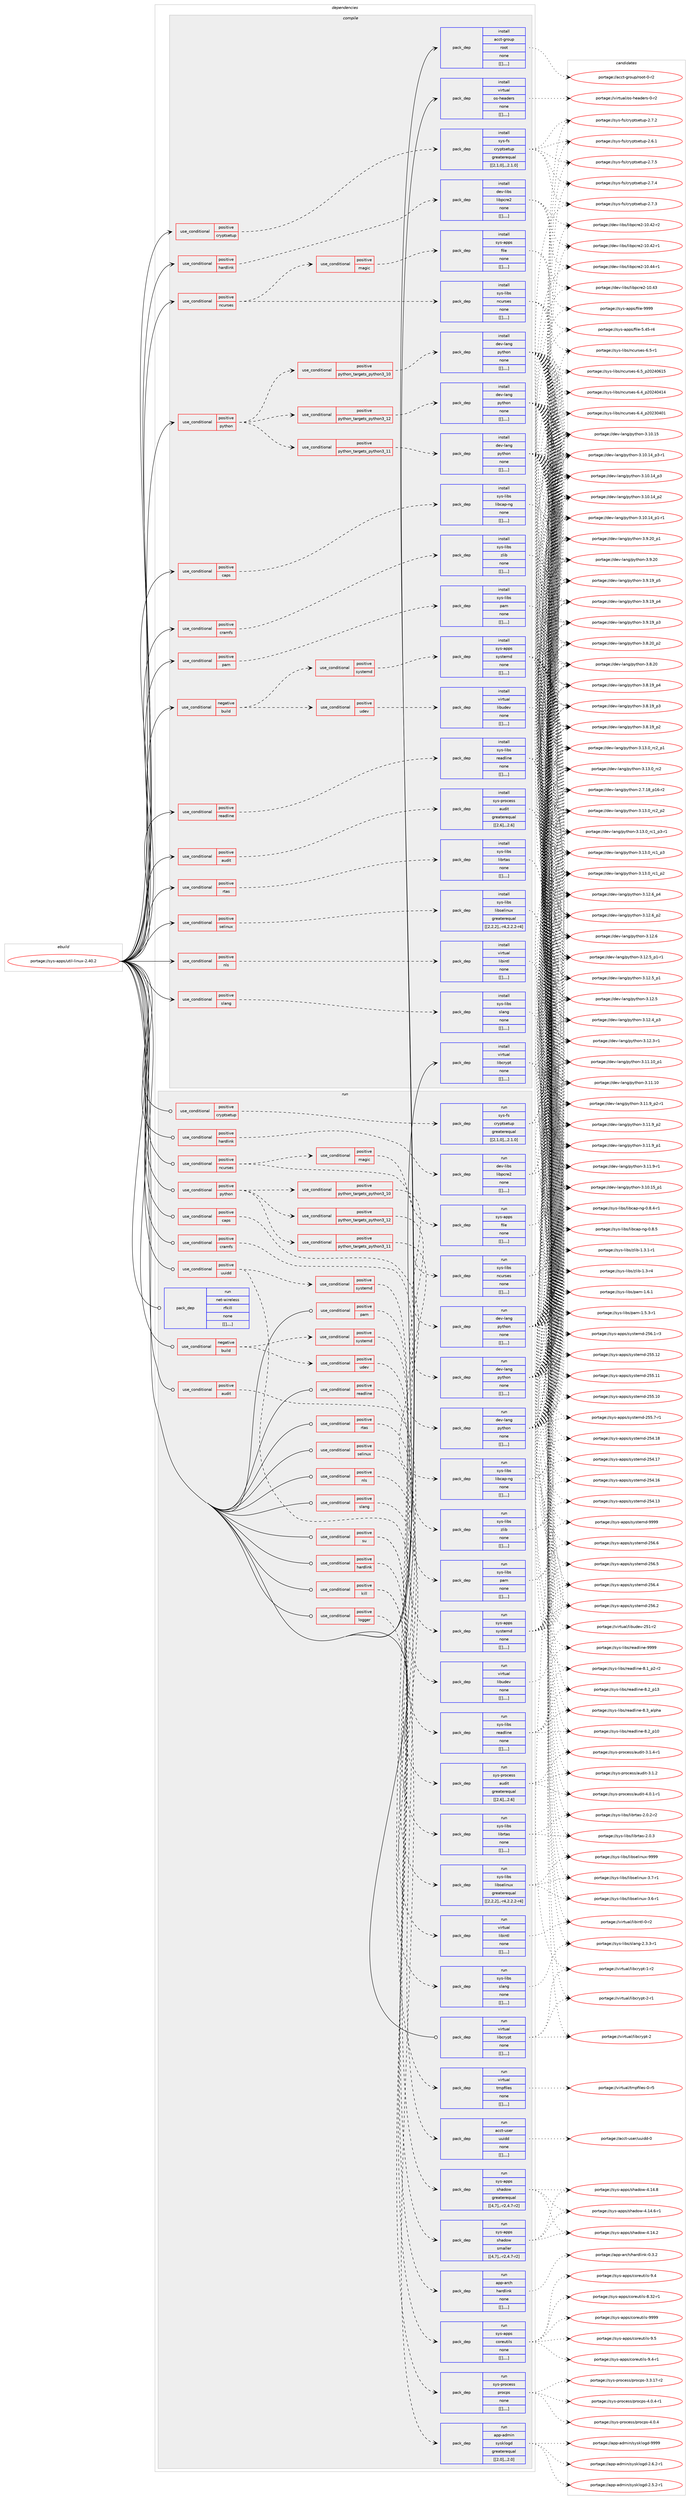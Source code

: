 digraph prolog {

# *************
# Graph options
# *************

newrank=true;
concentrate=true;
compound=true;
graph [rankdir=LR,fontname=Helvetica,fontsize=10,ranksep=1.5];#, ranksep=2.5, nodesep=0.2];
edge  [arrowhead=vee];
node  [fontname=Helvetica,fontsize=10];

# **********
# The ebuild
# **********

subgraph cluster_leftcol {
color=gray;
label=<<i>ebuild</i>>;
id [label="portage://sys-apps/util-linux-2.40.2", color=red, width=4, href="../sys-apps/util-linux-2.40.2.svg"];
}

# ****************
# The dependencies
# ****************

subgraph cluster_midcol {
color=gray;
label=<<i>dependencies</i>>;
subgraph cluster_compile {
fillcolor="#eeeeee";
style=filled;
label=<<i>compile</i>>;
subgraph cond7918 {
dependency21075 [label=<<TABLE BORDER="0" CELLBORDER="1" CELLSPACING="0" CELLPADDING="4"><TR><TD ROWSPAN="3" CELLPADDING="10">use_conditional</TD></TR><TR><TD>negative</TD></TR><TR><TD>build</TD></TR></TABLE>>, shape=none, color=red];
subgraph cond7919 {
dependency21076 [label=<<TABLE BORDER="0" CELLBORDER="1" CELLSPACING="0" CELLPADDING="4"><TR><TD ROWSPAN="3" CELLPADDING="10">use_conditional</TD></TR><TR><TD>positive</TD></TR><TR><TD>systemd</TD></TR></TABLE>>, shape=none, color=red];
subgraph pack13101 {
dependency21077 [label=<<TABLE BORDER="0" CELLBORDER="1" CELLSPACING="0" CELLPADDING="4" WIDTH="220"><TR><TD ROWSPAN="6" CELLPADDING="30">pack_dep</TD></TR><TR><TD WIDTH="110">install</TD></TR><TR><TD>sys-apps</TD></TR><TR><TD>systemd</TD></TR><TR><TD>none</TD></TR><TR><TD>[[],,,,]</TD></TR></TABLE>>, shape=none, color=blue];
}
dependency21076:e -> dependency21077:w [weight=20,style="dashed",arrowhead="vee"];
}
dependency21075:e -> dependency21076:w [weight=20,style="dashed",arrowhead="vee"];
subgraph cond7920 {
dependency21078 [label=<<TABLE BORDER="0" CELLBORDER="1" CELLSPACING="0" CELLPADDING="4"><TR><TD ROWSPAN="3" CELLPADDING="10">use_conditional</TD></TR><TR><TD>positive</TD></TR><TR><TD>udev</TD></TR></TABLE>>, shape=none, color=red];
subgraph pack13102 {
dependency21079 [label=<<TABLE BORDER="0" CELLBORDER="1" CELLSPACING="0" CELLPADDING="4" WIDTH="220"><TR><TD ROWSPAN="6" CELLPADDING="30">pack_dep</TD></TR><TR><TD WIDTH="110">install</TD></TR><TR><TD>virtual</TD></TR><TR><TD>libudev</TD></TR><TR><TD>none</TD></TR><TR><TD>[[],,,,]</TD></TR></TABLE>>, shape=none, color=blue];
}
dependency21078:e -> dependency21079:w [weight=20,style="dashed",arrowhead="vee"];
}
dependency21075:e -> dependency21078:w [weight=20,style="dashed",arrowhead="vee"];
}
id:e -> dependency21075:w [weight=20,style="solid",arrowhead="vee"];
subgraph cond7921 {
dependency21080 [label=<<TABLE BORDER="0" CELLBORDER="1" CELLSPACING="0" CELLPADDING="4"><TR><TD ROWSPAN="3" CELLPADDING="10">use_conditional</TD></TR><TR><TD>positive</TD></TR><TR><TD>audit</TD></TR></TABLE>>, shape=none, color=red];
subgraph pack13103 {
dependency21081 [label=<<TABLE BORDER="0" CELLBORDER="1" CELLSPACING="0" CELLPADDING="4" WIDTH="220"><TR><TD ROWSPAN="6" CELLPADDING="30">pack_dep</TD></TR><TR><TD WIDTH="110">install</TD></TR><TR><TD>sys-process</TD></TR><TR><TD>audit</TD></TR><TR><TD>greaterequal</TD></TR><TR><TD>[[2,6],,,2.6]</TD></TR></TABLE>>, shape=none, color=blue];
}
dependency21080:e -> dependency21081:w [weight=20,style="dashed",arrowhead="vee"];
}
id:e -> dependency21080:w [weight=20,style="solid",arrowhead="vee"];
subgraph cond7922 {
dependency21082 [label=<<TABLE BORDER="0" CELLBORDER="1" CELLSPACING="0" CELLPADDING="4"><TR><TD ROWSPAN="3" CELLPADDING="10">use_conditional</TD></TR><TR><TD>positive</TD></TR><TR><TD>caps</TD></TR></TABLE>>, shape=none, color=red];
subgraph pack13104 {
dependency21083 [label=<<TABLE BORDER="0" CELLBORDER="1" CELLSPACING="0" CELLPADDING="4" WIDTH="220"><TR><TD ROWSPAN="6" CELLPADDING="30">pack_dep</TD></TR><TR><TD WIDTH="110">install</TD></TR><TR><TD>sys-libs</TD></TR><TR><TD>libcap-ng</TD></TR><TR><TD>none</TD></TR><TR><TD>[[],,,,]</TD></TR></TABLE>>, shape=none, color=blue];
}
dependency21082:e -> dependency21083:w [weight=20,style="dashed",arrowhead="vee"];
}
id:e -> dependency21082:w [weight=20,style="solid",arrowhead="vee"];
subgraph cond7923 {
dependency21084 [label=<<TABLE BORDER="0" CELLBORDER="1" CELLSPACING="0" CELLPADDING="4"><TR><TD ROWSPAN="3" CELLPADDING="10">use_conditional</TD></TR><TR><TD>positive</TD></TR><TR><TD>cramfs</TD></TR></TABLE>>, shape=none, color=red];
subgraph pack13105 {
dependency21085 [label=<<TABLE BORDER="0" CELLBORDER="1" CELLSPACING="0" CELLPADDING="4" WIDTH="220"><TR><TD ROWSPAN="6" CELLPADDING="30">pack_dep</TD></TR><TR><TD WIDTH="110">install</TD></TR><TR><TD>sys-libs</TD></TR><TR><TD>zlib</TD></TR><TR><TD>none</TD></TR><TR><TD>[[],,,,]</TD></TR></TABLE>>, shape=none, color=blue];
}
dependency21084:e -> dependency21085:w [weight=20,style="dashed",arrowhead="vee"];
}
id:e -> dependency21084:w [weight=20,style="solid",arrowhead="vee"];
subgraph cond7924 {
dependency21086 [label=<<TABLE BORDER="0" CELLBORDER="1" CELLSPACING="0" CELLPADDING="4"><TR><TD ROWSPAN="3" CELLPADDING="10">use_conditional</TD></TR><TR><TD>positive</TD></TR><TR><TD>cryptsetup</TD></TR></TABLE>>, shape=none, color=red];
subgraph pack13106 {
dependency21087 [label=<<TABLE BORDER="0" CELLBORDER="1" CELLSPACING="0" CELLPADDING="4" WIDTH="220"><TR><TD ROWSPAN="6" CELLPADDING="30">pack_dep</TD></TR><TR><TD WIDTH="110">install</TD></TR><TR><TD>sys-fs</TD></TR><TR><TD>cryptsetup</TD></TR><TR><TD>greaterequal</TD></TR><TR><TD>[[2,1,0],,,2.1.0]</TD></TR></TABLE>>, shape=none, color=blue];
}
dependency21086:e -> dependency21087:w [weight=20,style="dashed",arrowhead="vee"];
}
id:e -> dependency21086:w [weight=20,style="solid",arrowhead="vee"];
subgraph cond7925 {
dependency21088 [label=<<TABLE BORDER="0" CELLBORDER="1" CELLSPACING="0" CELLPADDING="4"><TR><TD ROWSPAN="3" CELLPADDING="10">use_conditional</TD></TR><TR><TD>positive</TD></TR><TR><TD>hardlink</TD></TR></TABLE>>, shape=none, color=red];
subgraph pack13107 {
dependency21089 [label=<<TABLE BORDER="0" CELLBORDER="1" CELLSPACING="0" CELLPADDING="4" WIDTH="220"><TR><TD ROWSPAN="6" CELLPADDING="30">pack_dep</TD></TR><TR><TD WIDTH="110">install</TD></TR><TR><TD>dev-libs</TD></TR><TR><TD>libpcre2</TD></TR><TR><TD>none</TD></TR><TR><TD>[[],,,,]</TD></TR></TABLE>>, shape=none, color=blue];
}
dependency21088:e -> dependency21089:w [weight=20,style="dashed",arrowhead="vee"];
}
id:e -> dependency21088:w [weight=20,style="solid",arrowhead="vee"];
subgraph cond7926 {
dependency21090 [label=<<TABLE BORDER="0" CELLBORDER="1" CELLSPACING="0" CELLPADDING="4"><TR><TD ROWSPAN="3" CELLPADDING="10">use_conditional</TD></TR><TR><TD>positive</TD></TR><TR><TD>ncurses</TD></TR></TABLE>>, shape=none, color=red];
subgraph pack13108 {
dependency21091 [label=<<TABLE BORDER="0" CELLBORDER="1" CELLSPACING="0" CELLPADDING="4" WIDTH="220"><TR><TD ROWSPAN="6" CELLPADDING="30">pack_dep</TD></TR><TR><TD WIDTH="110">install</TD></TR><TR><TD>sys-libs</TD></TR><TR><TD>ncurses</TD></TR><TR><TD>none</TD></TR><TR><TD>[[],,,,]</TD></TR></TABLE>>, shape=none, color=blue];
}
dependency21090:e -> dependency21091:w [weight=20,style="dashed",arrowhead="vee"];
subgraph cond7927 {
dependency21092 [label=<<TABLE BORDER="0" CELLBORDER="1" CELLSPACING="0" CELLPADDING="4"><TR><TD ROWSPAN="3" CELLPADDING="10">use_conditional</TD></TR><TR><TD>positive</TD></TR><TR><TD>magic</TD></TR></TABLE>>, shape=none, color=red];
subgraph pack13109 {
dependency21093 [label=<<TABLE BORDER="0" CELLBORDER="1" CELLSPACING="0" CELLPADDING="4" WIDTH="220"><TR><TD ROWSPAN="6" CELLPADDING="30">pack_dep</TD></TR><TR><TD WIDTH="110">install</TD></TR><TR><TD>sys-apps</TD></TR><TR><TD>file</TD></TR><TR><TD>none</TD></TR><TR><TD>[[],,,,]</TD></TR></TABLE>>, shape=none, color=blue];
}
dependency21092:e -> dependency21093:w [weight=20,style="dashed",arrowhead="vee"];
}
dependency21090:e -> dependency21092:w [weight=20,style="dashed",arrowhead="vee"];
}
id:e -> dependency21090:w [weight=20,style="solid",arrowhead="vee"];
subgraph cond7928 {
dependency21094 [label=<<TABLE BORDER="0" CELLBORDER="1" CELLSPACING="0" CELLPADDING="4"><TR><TD ROWSPAN="3" CELLPADDING="10">use_conditional</TD></TR><TR><TD>positive</TD></TR><TR><TD>nls</TD></TR></TABLE>>, shape=none, color=red];
subgraph pack13110 {
dependency21095 [label=<<TABLE BORDER="0" CELLBORDER="1" CELLSPACING="0" CELLPADDING="4" WIDTH="220"><TR><TD ROWSPAN="6" CELLPADDING="30">pack_dep</TD></TR><TR><TD WIDTH="110">install</TD></TR><TR><TD>virtual</TD></TR><TR><TD>libintl</TD></TR><TR><TD>none</TD></TR><TR><TD>[[],,,,]</TD></TR></TABLE>>, shape=none, color=blue];
}
dependency21094:e -> dependency21095:w [weight=20,style="dashed",arrowhead="vee"];
}
id:e -> dependency21094:w [weight=20,style="solid",arrowhead="vee"];
subgraph cond7929 {
dependency21096 [label=<<TABLE BORDER="0" CELLBORDER="1" CELLSPACING="0" CELLPADDING="4"><TR><TD ROWSPAN="3" CELLPADDING="10">use_conditional</TD></TR><TR><TD>positive</TD></TR><TR><TD>pam</TD></TR></TABLE>>, shape=none, color=red];
subgraph pack13111 {
dependency21097 [label=<<TABLE BORDER="0" CELLBORDER="1" CELLSPACING="0" CELLPADDING="4" WIDTH="220"><TR><TD ROWSPAN="6" CELLPADDING="30">pack_dep</TD></TR><TR><TD WIDTH="110">install</TD></TR><TR><TD>sys-libs</TD></TR><TR><TD>pam</TD></TR><TR><TD>none</TD></TR><TR><TD>[[],,,,]</TD></TR></TABLE>>, shape=none, color=blue];
}
dependency21096:e -> dependency21097:w [weight=20,style="dashed",arrowhead="vee"];
}
id:e -> dependency21096:w [weight=20,style="solid",arrowhead="vee"];
subgraph cond7930 {
dependency21098 [label=<<TABLE BORDER="0" CELLBORDER="1" CELLSPACING="0" CELLPADDING="4"><TR><TD ROWSPAN="3" CELLPADDING="10">use_conditional</TD></TR><TR><TD>positive</TD></TR><TR><TD>python</TD></TR></TABLE>>, shape=none, color=red];
subgraph cond7931 {
dependency21099 [label=<<TABLE BORDER="0" CELLBORDER="1" CELLSPACING="0" CELLPADDING="4"><TR><TD ROWSPAN="3" CELLPADDING="10">use_conditional</TD></TR><TR><TD>positive</TD></TR><TR><TD>python_targets_python3_10</TD></TR></TABLE>>, shape=none, color=red];
subgraph pack13112 {
dependency21100 [label=<<TABLE BORDER="0" CELLBORDER="1" CELLSPACING="0" CELLPADDING="4" WIDTH="220"><TR><TD ROWSPAN="6" CELLPADDING="30">pack_dep</TD></TR><TR><TD WIDTH="110">install</TD></TR><TR><TD>dev-lang</TD></TR><TR><TD>python</TD></TR><TR><TD>none</TD></TR><TR><TD>[[],,,,]</TD></TR></TABLE>>, shape=none, color=blue];
}
dependency21099:e -> dependency21100:w [weight=20,style="dashed",arrowhead="vee"];
}
dependency21098:e -> dependency21099:w [weight=20,style="dashed",arrowhead="vee"];
subgraph cond7932 {
dependency21101 [label=<<TABLE BORDER="0" CELLBORDER="1" CELLSPACING="0" CELLPADDING="4"><TR><TD ROWSPAN="3" CELLPADDING="10">use_conditional</TD></TR><TR><TD>positive</TD></TR><TR><TD>python_targets_python3_11</TD></TR></TABLE>>, shape=none, color=red];
subgraph pack13113 {
dependency21102 [label=<<TABLE BORDER="0" CELLBORDER="1" CELLSPACING="0" CELLPADDING="4" WIDTH="220"><TR><TD ROWSPAN="6" CELLPADDING="30">pack_dep</TD></TR><TR><TD WIDTH="110">install</TD></TR><TR><TD>dev-lang</TD></TR><TR><TD>python</TD></TR><TR><TD>none</TD></TR><TR><TD>[[],,,,]</TD></TR></TABLE>>, shape=none, color=blue];
}
dependency21101:e -> dependency21102:w [weight=20,style="dashed",arrowhead="vee"];
}
dependency21098:e -> dependency21101:w [weight=20,style="dashed",arrowhead="vee"];
subgraph cond7933 {
dependency21103 [label=<<TABLE BORDER="0" CELLBORDER="1" CELLSPACING="0" CELLPADDING="4"><TR><TD ROWSPAN="3" CELLPADDING="10">use_conditional</TD></TR><TR><TD>positive</TD></TR><TR><TD>python_targets_python3_12</TD></TR></TABLE>>, shape=none, color=red];
subgraph pack13114 {
dependency21104 [label=<<TABLE BORDER="0" CELLBORDER="1" CELLSPACING="0" CELLPADDING="4" WIDTH="220"><TR><TD ROWSPAN="6" CELLPADDING="30">pack_dep</TD></TR><TR><TD WIDTH="110">install</TD></TR><TR><TD>dev-lang</TD></TR><TR><TD>python</TD></TR><TR><TD>none</TD></TR><TR><TD>[[],,,,]</TD></TR></TABLE>>, shape=none, color=blue];
}
dependency21103:e -> dependency21104:w [weight=20,style="dashed",arrowhead="vee"];
}
dependency21098:e -> dependency21103:w [weight=20,style="dashed",arrowhead="vee"];
}
id:e -> dependency21098:w [weight=20,style="solid",arrowhead="vee"];
subgraph cond7934 {
dependency21105 [label=<<TABLE BORDER="0" CELLBORDER="1" CELLSPACING="0" CELLPADDING="4"><TR><TD ROWSPAN="3" CELLPADDING="10">use_conditional</TD></TR><TR><TD>positive</TD></TR><TR><TD>readline</TD></TR></TABLE>>, shape=none, color=red];
subgraph pack13115 {
dependency21106 [label=<<TABLE BORDER="0" CELLBORDER="1" CELLSPACING="0" CELLPADDING="4" WIDTH="220"><TR><TD ROWSPAN="6" CELLPADDING="30">pack_dep</TD></TR><TR><TD WIDTH="110">install</TD></TR><TR><TD>sys-libs</TD></TR><TR><TD>readline</TD></TR><TR><TD>none</TD></TR><TR><TD>[[],,,,]</TD></TR></TABLE>>, shape=none, color=blue];
}
dependency21105:e -> dependency21106:w [weight=20,style="dashed",arrowhead="vee"];
}
id:e -> dependency21105:w [weight=20,style="solid",arrowhead="vee"];
subgraph cond7935 {
dependency21107 [label=<<TABLE BORDER="0" CELLBORDER="1" CELLSPACING="0" CELLPADDING="4"><TR><TD ROWSPAN="3" CELLPADDING="10">use_conditional</TD></TR><TR><TD>positive</TD></TR><TR><TD>rtas</TD></TR></TABLE>>, shape=none, color=red];
subgraph pack13116 {
dependency21108 [label=<<TABLE BORDER="0" CELLBORDER="1" CELLSPACING="0" CELLPADDING="4" WIDTH="220"><TR><TD ROWSPAN="6" CELLPADDING="30">pack_dep</TD></TR><TR><TD WIDTH="110">install</TD></TR><TR><TD>sys-libs</TD></TR><TR><TD>librtas</TD></TR><TR><TD>none</TD></TR><TR><TD>[[],,,,]</TD></TR></TABLE>>, shape=none, color=blue];
}
dependency21107:e -> dependency21108:w [weight=20,style="dashed",arrowhead="vee"];
}
id:e -> dependency21107:w [weight=20,style="solid",arrowhead="vee"];
subgraph cond7936 {
dependency21109 [label=<<TABLE BORDER="0" CELLBORDER="1" CELLSPACING="0" CELLPADDING="4"><TR><TD ROWSPAN="3" CELLPADDING="10">use_conditional</TD></TR><TR><TD>positive</TD></TR><TR><TD>selinux</TD></TR></TABLE>>, shape=none, color=red];
subgraph pack13117 {
dependency21110 [label=<<TABLE BORDER="0" CELLBORDER="1" CELLSPACING="0" CELLPADDING="4" WIDTH="220"><TR><TD ROWSPAN="6" CELLPADDING="30">pack_dep</TD></TR><TR><TD WIDTH="110">install</TD></TR><TR><TD>sys-libs</TD></TR><TR><TD>libselinux</TD></TR><TR><TD>greaterequal</TD></TR><TR><TD>[[2,2,2],,-r4,2.2.2-r4]</TD></TR></TABLE>>, shape=none, color=blue];
}
dependency21109:e -> dependency21110:w [weight=20,style="dashed",arrowhead="vee"];
}
id:e -> dependency21109:w [weight=20,style="solid",arrowhead="vee"];
subgraph cond7937 {
dependency21111 [label=<<TABLE BORDER="0" CELLBORDER="1" CELLSPACING="0" CELLPADDING="4"><TR><TD ROWSPAN="3" CELLPADDING="10">use_conditional</TD></TR><TR><TD>positive</TD></TR><TR><TD>slang</TD></TR></TABLE>>, shape=none, color=red];
subgraph pack13118 {
dependency21112 [label=<<TABLE BORDER="0" CELLBORDER="1" CELLSPACING="0" CELLPADDING="4" WIDTH="220"><TR><TD ROWSPAN="6" CELLPADDING="30">pack_dep</TD></TR><TR><TD WIDTH="110">install</TD></TR><TR><TD>sys-libs</TD></TR><TR><TD>slang</TD></TR><TR><TD>none</TD></TR><TR><TD>[[],,,,]</TD></TR></TABLE>>, shape=none, color=blue];
}
dependency21111:e -> dependency21112:w [weight=20,style="dashed",arrowhead="vee"];
}
id:e -> dependency21111:w [weight=20,style="solid",arrowhead="vee"];
subgraph pack13119 {
dependency21113 [label=<<TABLE BORDER="0" CELLBORDER="1" CELLSPACING="0" CELLPADDING="4" WIDTH="220"><TR><TD ROWSPAN="6" CELLPADDING="30">pack_dep</TD></TR><TR><TD WIDTH="110">install</TD></TR><TR><TD>acct-group</TD></TR><TR><TD>root</TD></TR><TR><TD>none</TD></TR><TR><TD>[[],,,,]</TD></TR></TABLE>>, shape=none, color=blue];
}
id:e -> dependency21113:w [weight=20,style="solid",arrowhead="vee"];
subgraph pack13120 {
dependency21114 [label=<<TABLE BORDER="0" CELLBORDER="1" CELLSPACING="0" CELLPADDING="4" WIDTH="220"><TR><TD ROWSPAN="6" CELLPADDING="30">pack_dep</TD></TR><TR><TD WIDTH="110">install</TD></TR><TR><TD>virtual</TD></TR><TR><TD>libcrypt</TD></TR><TR><TD>none</TD></TR><TR><TD>[[],,,,]</TD></TR></TABLE>>, shape=none, color=blue];
}
id:e -> dependency21114:w [weight=20,style="solid",arrowhead="vee"];
subgraph pack13121 {
dependency21115 [label=<<TABLE BORDER="0" CELLBORDER="1" CELLSPACING="0" CELLPADDING="4" WIDTH="220"><TR><TD ROWSPAN="6" CELLPADDING="30">pack_dep</TD></TR><TR><TD WIDTH="110">install</TD></TR><TR><TD>virtual</TD></TR><TR><TD>os-headers</TD></TR><TR><TD>none</TD></TR><TR><TD>[[],,,,]</TD></TR></TABLE>>, shape=none, color=blue];
}
id:e -> dependency21115:w [weight=20,style="solid",arrowhead="vee"];
}
subgraph cluster_compileandrun {
fillcolor="#eeeeee";
style=filled;
label=<<i>compile and run</i>>;
}
subgraph cluster_run {
fillcolor="#eeeeee";
style=filled;
label=<<i>run</i>>;
subgraph cond7938 {
dependency21116 [label=<<TABLE BORDER="0" CELLBORDER="1" CELLSPACING="0" CELLPADDING="4"><TR><TD ROWSPAN="3" CELLPADDING="10">use_conditional</TD></TR><TR><TD>negative</TD></TR><TR><TD>build</TD></TR></TABLE>>, shape=none, color=red];
subgraph cond7939 {
dependency21117 [label=<<TABLE BORDER="0" CELLBORDER="1" CELLSPACING="0" CELLPADDING="4"><TR><TD ROWSPAN="3" CELLPADDING="10">use_conditional</TD></TR><TR><TD>positive</TD></TR><TR><TD>systemd</TD></TR></TABLE>>, shape=none, color=red];
subgraph pack13122 {
dependency21118 [label=<<TABLE BORDER="0" CELLBORDER="1" CELLSPACING="0" CELLPADDING="4" WIDTH="220"><TR><TD ROWSPAN="6" CELLPADDING="30">pack_dep</TD></TR><TR><TD WIDTH="110">run</TD></TR><TR><TD>sys-apps</TD></TR><TR><TD>systemd</TD></TR><TR><TD>none</TD></TR><TR><TD>[[],,,,]</TD></TR></TABLE>>, shape=none, color=blue];
}
dependency21117:e -> dependency21118:w [weight=20,style="dashed",arrowhead="vee"];
}
dependency21116:e -> dependency21117:w [weight=20,style="dashed",arrowhead="vee"];
subgraph cond7940 {
dependency21119 [label=<<TABLE BORDER="0" CELLBORDER="1" CELLSPACING="0" CELLPADDING="4"><TR><TD ROWSPAN="3" CELLPADDING="10">use_conditional</TD></TR><TR><TD>positive</TD></TR><TR><TD>udev</TD></TR></TABLE>>, shape=none, color=red];
subgraph pack13123 {
dependency21120 [label=<<TABLE BORDER="0" CELLBORDER="1" CELLSPACING="0" CELLPADDING="4" WIDTH="220"><TR><TD ROWSPAN="6" CELLPADDING="30">pack_dep</TD></TR><TR><TD WIDTH="110">run</TD></TR><TR><TD>virtual</TD></TR><TR><TD>libudev</TD></TR><TR><TD>none</TD></TR><TR><TD>[[],,,,]</TD></TR></TABLE>>, shape=none, color=blue];
}
dependency21119:e -> dependency21120:w [weight=20,style="dashed",arrowhead="vee"];
}
dependency21116:e -> dependency21119:w [weight=20,style="dashed",arrowhead="vee"];
}
id:e -> dependency21116:w [weight=20,style="solid",arrowhead="odot"];
subgraph cond7941 {
dependency21121 [label=<<TABLE BORDER="0" CELLBORDER="1" CELLSPACING="0" CELLPADDING="4"><TR><TD ROWSPAN="3" CELLPADDING="10">use_conditional</TD></TR><TR><TD>positive</TD></TR><TR><TD>audit</TD></TR></TABLE>>, shape=none, color=red];
subgraph pack13124 {
dependency21122 [label=<<TABLE BORDER="0" CELLBORDER="1" CELLSPACING="0" CELLPADDING="4" WIDTH="220"><TR><TD ROWSPAN="6" CELLPADDING="30">pack_dep</TD></TR><TR><TD WIDTH="110">run</TD></TR><TR><TD>sys-process</TD></TR><TR><TD>audit</TD></TR><TR><TD>greaterequal</TD></TR><TR><TD>[[2,6],,,2.6]</TD></TR></TABLE>>, shape=none, color=blue];
}
dependency21121:e -> dependency21122:w [weight=20,style="dashed",arrowhead="vee"];
}
id:e -> dependency21121:w [weight=20,style="solid",arrowhead="odot"];
subgraph cond7942 {
dependency21123 [label=<<TABLE BORDER="0" CELLBORDER="1" CELLSPACING="0" CELLPADDING="4"><TR><TD ROWSPAN="3" CELLPADDING="10">use_conditional</TD></TR><TR><TD>positive</TD></TR><TR><TD>caps</TD></TR></TABLE>>, shape=none, color=red];
subgraph pack13125 {
dependency21124 [label=<<TABLE BORDER="0" CELLBORDER="1" CELLSPACING="0" CELLPADDING="4" WIDTH="220"><TR><TD ROWSPAN="6" CELLPADDING="30">pack_dep</TD></TR><TR><TD WIDTH="110">run</TD></TR><TR><TD>sys-libs</TD></TR><TR><TD>libcap-ng</TD></TR><TR><TD>none</TD></TR><TR><TD>[[],,,,]</TD></TR></TABLE>>, shape=none, color=blue];
}
dependency21123:e -> dependency21124:w [weight=20,style="dashed",arrowhead="vee"];
}
id:e -> dependency21123:w [weight=20,style="solid",arrowhead="odot"];
subgraph cond7943 {
dependency21125 [label=<<TABLE BORDER="0" CELLBORDER="1" CELLSPACING="0" CELLPADDING="4"><TR><TD ROWSPAN="3" CELLPADDING="10">use_conditional</TD></TR><TR><TD>positive</TD></TR><TR><TD>cramfs</TD></TR></TABLE>>, shape=none, color=red];
subgraph pack13126 {
dependency21126 [label=<<TABLE BORDER="0" CELLBORDER="1" CELLSPACING="0" CELLPADDING="4" WIDTH="220"><TR><TD ROWSPAN="6" CELLPADDING="30">pack_dep</TD></TR><TR><TD WIDTH="110">run</TD></TR><TR><TD>sys-libs</TD></TR><TR><TD>zlib</TD></TR><TR><TD>none</TD></TR><TR><TD>[[],,,,]</TD></TR></TABLE>>, shape=none, color=blue];
}
dependency21125:e -> dependency21126:w [weight=20,style="dashed",arrowhead="vee"];
}
id:e -> dependency21125:w [weight=20,style="solid",arrowhead="odot"];
subgraph cond7944 {
dependency21127 [label=<<TABLE BORDER="0" CELLBORDER="1" CELLSPACING="0" CELLPADDING="4"><TR><TD ROWSPAN="3" CELLPADDING="10">use_conditional</TD></TR><TR><TD>positive</TD></TR><TR><TD>cryptsetup</TD></TR></TABLE>>, shape=none, color=red];
subgraph pack13127 {
dependency21128 [label=<<TABLE BORDER="0" CELLBORDER="1" CELLSPACING="0" CELLPADDING="4" WIDTH="220"><TR><TD ROWSPAN="6" CELLPADDING="30">pack_dep</TD></TR><TR><TD WIDTH="110">run</TD></TR><TR><TD>sys-fs</TD></TR><TR><TD>cryptsetup</TD></TR><TR><TD>greaterequal</TD></TR><TR><TD>[[2,1,0],,,2.1.0]</TD></TR></TABLE>>, shape=none, color=blue];
}
dependency21127:e -> dependency21128:w [weight=20,style="dashed",arrowhead="vee"];
}
id:e -> dependency21127:w [weight=20,style="solid",arrowhead="odot"];
subgraph cond7945 {
dependency21129 [label=<<TABLE BORDER="0" CELLBORDER="1" CELLSPACING="0" CELLPADDING="4"><TR><TD ROWSPAN="3" CELLPADDING="10">use_conditional</TD></TR><TR><TD>positive</TD></TR><TR><TD>hardlink</TD></TR></TABLE>>, shape=none, color=red];
subgraph pack13128 {
dependency21130 [label=<<TABLE BORDER="0" CELLBORDER="1" CELLSPACING="0" CELLPADDING="4" WIDTH="220"><TR><TD ROWSPAN="6" CELLPADDING="30">pack_dep</TD></TR><TR><TD WIDTH="110">run</TD></TR><TR><TD>dev-libs</TD></TR><TR><TD>libpcre2</TD></TR><TR><TD>none</TD></TR><TR><TD>[[],,,,]</TD></TR></TABLE>>, shape=none, color=blue];
}
dependency21129:e -> dependency21130:w [weight=20,style="dashed",arrowhead="vee"];
}
id:e -> dependency21129:w [weight=20,style="solid",arrowhead="odot"];
subgraph cond7946 {
dependency21131 [label=<<TABLE BORDER="0" CELLBORDER="1" CELLSPACING="0" CELLPADDING="4"><TR><TD ROWSPAN="3" CELLPADDING="10">use_conditional</TD></TR><TR><TD>positive</TD></TR><TR><TD>hardlink</TD></TR></TABLE>>, shape=none, color=red];
subgraph pack13129 {
dependency21132 [label=<<TABLE BORDER="0" CELLBORDER="1" CELLSPACING="0" CELLPADDING="4" WIDTH="220"><TR><TD ROWSPAN="6" CELLPADDING="30">pack_dep</TD></TR><TR><TD WIDTH="110">run</TD></TR><TR><TD>app-arch</TD></TR><TR><TD>hardlink</TD></TR><TR><TD>none</TD></TR><TR><TD>[[],,,,]</TD></TR></TABLE>>, shape=none, color=blue];
}
dependency21131:e -> dependency21132:w [weight=20,style="dashed",arrowhead="vee"];
}
id:e -> dependency21131:w [weight=20,style="solid",arrowhead="odot"];
subgraph cond7947 {
dependency21133 [label=<<TABLE BORDER="0" CELLBORDER="1" CELLSPACING="0" CELLPADDING="4"><TR><TD ROWSPAN="3" CELLPADDING="10">use_conditional</TD></TR><TR><TD>positive</TD></TR><TR><TD>kill</TD></TR></TABLE>>, shape=none, color=red];
subgraph pack13130 {
dependency21134 [label=<<TABLE BORDER="0" CELLBORDER="1" CELLSPACING="0" CELLPADDING="4" WIDTH="220"><TR><TD ROWSPAN="6" CELLPADDING="30">pack_dep</TD></TR><TR><TD WIDTH="110">run</TD></TR><TR><TD>sys-apps</TD></TR><TR><TD>coreutils</TD></TR><TR><TD>none</TD></TR><TR><TD>[[],,,,]</TD></TR></TABLE>>, shape=none, color=blue];
}
dependency21133:e -> dependency21134:w [weight=20,style="dashed",arrowhead="vee"];
subgraph pack13131 {
dependency21135 [label=<<TABLE BORDER="0" CELLBORDER="1" CELLSPACING="0" CELLPADDING="4" WIDTH="220"><TR><TD ROWSPAN="6" CELLPADDING="30">pack_dep</TD></TR><TR><TD WIDTH="110">run</TD></TR><TR><TD>sys-process</TD></TR><TR><TD>procps</TD></TR><TR><TD>none</TD></TR><TR><TD>[[],,,,]</TD></TR></TABLE>>, shape=none, color=blue];
}
dependency21133:e -> dependency21135:w [weight=20,style="dashed",arrowhead="vee"];
}
id:e -> dependency21133:w [weight=20,style="solid",arrowhead="odot"];
subgraph cond7948 {
dependency21136 [label=<<TABLE BORDER="0" CELLBORDER="1" CELLSPACING="0" CELLPADDING="4"><TR><TD ROWSPAN="3" CELLPADDING="10">use_conditional</TD></TR><TR><TD>positive</TD></TR><TR><TD>logger</TD></TR></TABLE>>, shape=none, color=red];
subgraph pack13132 {
dependency21137 [label=<<TABLE BORDER="0" CELLBORDER="1" CELLSPACING="0" CELLPADDING="4" WIDTH="220"><TR><TD ROWSPAN="6" CELLPADDING="30">pack_dep</TD></TR><TR><TD WIDTH="110">run</TD></TR><TR><TD>app-admin</TD></TR><TR><TD>sysklogd</TD></TR><TR><TD>greaterequal</TD></TR><TR><TD>[[2,0],,,2.0]</TD></TR></TABLE>>, shape=none, color=blue];
}
dependency21136:e -> dependency21137:w [weight=20,style="dashed",arrowhead="vee"];
}
id:e -> dependency21136:w [weight=20,style="solid",arrowhead="odot"];
subgraph cond7949 {
dependency21138 [label=<<TABLE BORDER="0" CELLBORDER="1" CELLSPACING="0" CELLPADDING="4"><TR><TD ROWSPAN="3" CELLPADDING="10">use_conditional</TD></TR><TR><TD>positive</TD></TR><TR><TD>ncurses</TD></TR></TABLE>>, shape=none, color=red];
subgraph pack13133 {
dependency21139 [label=<<TABLE BORDER="0" CELLBORDER="1" CELLSPACING="0" CELLPADDING="4" WIDTH="220"><TR><TD ROWSPAN="6" CELLPADDING="30">pack_dep</TD></TR><TR><TD WIDTH="110">run</TD></TR><TR><TD>sys-libs</TD></TR><TR><TD>ncurses</TD></TR><TR><TD>none</TD></TR><TR><TD>[[],,,,]</TD></TR></TABLE>>, shape=none, color=blue];
}
dependency21138:e -> dependency21139:w [weight=20,style="dashed",arrowhead="vee"];
subgraph cond7950 {
dependency21140 [label=<<TABLE BORDER="0" CELLBORDER="1" CELLSPACING="0" CELLPADDING="4"><TR><TD ROWSPAN="3" CELLPADDING="10">use_conditional</TD></TR><TR><TD>positive</TD></TR><TR><TD>magic</TD></TR></TABLE>>, shape=none, color=red];
subgraph pack13134 {
dependency21141 [label=<<TABLE BORDER="0" CELLBORDER="1" CELLSPACING="0" CELLPADDING="4" WIDTH="220"><TR><TD ROWSPAN="6" CELLPADDING="30">pack_dep</TD></TR><TR><TD WIDTH="110">run</TD></TR><TR><TD>sys-apps</TD></TR><TR><TD>file</TD></TR><TR><TD>none</TD></TR><TR><TD>[[],,,,]</TD></TR></TABLE>>, shape=none, color=blue];
}
dependency21140:e -> dependency21141:w [weight=20,style="dashed",arrowhead="vee"];
}
dependency21138:e -> dependency21140:w [weight=20,style="dashed",arrowhead="vee"];
}
id:e -> dependency21138:w [weight=20,style="solid",arrowhead="odot"];
subgraph cond7951 {
dependency21142 [label=<<TABLE BORDER="0" CELLBORDER="1" CELLSPACING="0" CELLPADDING="4"><TR><TD ROWSPAN="3" CELLPADDING="10">use_conditional</TD></TR><TR><TD>positive</TD></TR><TR><TD>nls</TD></TR></TABLE>>, shape=none, color=red];
subgraph pack13135 {
dependency21143 [label=<<TABLE BORDER="0" CELLBORDER="1" CELLSPACING="0" CELLPADDING="4" WIDTH="220"><TR><TD ROWSPAN="6" CELLPADDING="30">pack_dep</TD></TR><TR><TD WIDTH="110">run</TD></TR><TR><TD>virtual</TD></TR><TR><TD>libintl</TD></TR><TR><TD>none</TD></TR><TR><TD>[[],,,,]</TD></TR></TABLE>>, shape=none, color=blue];
}
dependency21142:e -> dependency21143:w [weight=20,style="dashed",arrowhead="vee"];
}
id:e -> dependency21142:w [weight=20,style="solid",arrowhead="odot"];
subgraph cond7952 {
dependency21144 [label=<<TABLE BORDER="0" CELLBORDER="1" CELLSPACING="0" CELLPADDING="4"><TR><TD ROWSPAN="3" CELLPADDING="10">use_conditional</TD></TR><TR><TD>positive</TD></TR><TR><TD>pam</TD></TR></TABLE>>, shape=none, color=red];
subgraph pack13136 {
dependency21145 [label=<<TABLE BORDER="0" CELLBORDER="1" CELLSPACING="0" CELLPADDING="4" WIDTH="220"><TR><TD ROWSPAN="6" CELLPADDING="30">pack_dep</TD></TR><TR><TD WIDTH="110">run</TD></TR><TR><TD>sys-libs</TD></TR><TR><TD>pam</TD></TR><TR><TD>none</TD></TR><TR><TD>[[],,,,]</TD></TR></TABLE>>, shape=none, color=blue];
}
dependency21144:e -> dependency21145:w [weight=20,style="dashed",arrowhead="vee"];
}
id:e -> dependency21144:w [weight=20,style="solid",arrowhead="odot"];
subgraph cond7953 {
dependency21146 [label=<<TABLE BORDER="0" CELLBORDER="1" CELLSPACING="0" CELLPADDING="4"><TR><TD ROWSPAN="3" CELLPADDING="10">use_conditional</TD></TR><TR><TD>positive</TD></TR><TR><TD>python</TD></TR></TABLE>>, shape=none, color=red];
subgraph cond7954 {
dependency21147 [label=<<TABLE BORDER="0" CELLBORDER="1" CELLSPACING="0" CELLPADDING="4"><TR><TD ROWSPAN="3" CELLPADDING="10">use_conditional</TD></TR><TR><TD>positive</TD></TR><TR><TD>python_targets_python3_10</TD></TR></TABLE>>, shape=none, color=red];
subgraph pack13137 {
dependency21148 [label=<<TABLE BORDER="0" CELLBORDER="1" CELLSPACING="0" CELLPADDING="4" WIDTH="220"><TR><TD ROWSPAN="6" CELLPADDING="30">pack_dep</TD></TR><TR><TD WIDTH="110">run</TD></TR><TR><TD>dev-lang</TD></TR><TR><TD>python</TD></TR><TR><TD>none</TD></TR><TR><TD>[[],,,,]</TD></TR></TABLE>>, shape=none, color=blue];
}
dependency21147:e -> dependency21148:w [weight=20,style="dashed",arrowhead="vee"];
}
dependency21146:e -> dependency21147:w [weight=20,style="dashed",arrowhead="vee"];
subgraph cond7955 {
dependency21149 [label=<<TABLE BORDER="0" CELLBORDER="1" CELLSPACING="0" CELLPADDING="4"><TR><TD ROWSPAN="3" CELLPADDING="10">use_conditional</TD></TR><TR><TD>positive</TD></TR><TR><TD>python_targets_python3_11</TD></TR></TABLE>>, shape=none, color=red];
subgraph pack13138 {
dependency21150 [label=<<TABLE BORDER="0" CELLBORDER="1" CELLSPACING="0" CELLPADDING="4" WIDTH="220"><TR><TD ROWSPAN="6" CELLPADDING="30">pack_dep</TD></TR><TR><TD WIDTH="110">run</TD></TR><TR><TD>dev-lang</TD></TR><TR><TD>python</TD></TR><TR><TD>none</TD></TR><TR><TD>[[],,,,]</TD></TR></TABLE>>, shape=none, color=blue];
}
dependency21149:e -> dependency21150:w [weight=20,style="dashed",arrowhead="vee"];
}
dependency21146:e -> dependency21149:w [weight=20,style="dashed",arrowhead="vee"];
subgraph cond7956 {
dependency21151 [label=<<TABLE BORDER="0" CELLBORDER="1" CELLSPACING="0" CELLPADDING="4"><TR><TD ROWSPAN="3" CELLPADDING="10">use_conditional</TD></TR><TR><TD>positive</TD></TR><TR><TD>python_targets_python3_12</TD></TR></TABLE>>, shape=none, color=red];
subgraph pack13139 {
dependency21152 [label=<<TABLE BORDER="0" CELLBORDER="1" CELLSPACING="0" CELLPADDING="4" WIDTH="220"><TR><TD ROWSPAN="6" CELLPADDING="30">pack_dep</TD></TR><TR><TD WIDTH="110">run</TD></TR><TR><TD>dev-lang</TD></TR><TR><TD>python</TD></TR><TR><TD>none</TD></TR><TR><TD>[[],,,,]</TD></TR></TABLE>>, shape=none, color=blue];
}
dependency21151:e -> dependency21152:w [weight=20,style="dashed",arrowhead="vee"];
}
dependency21146:e -> dependency21151:w [weight=20,style="dashed",arrowhead="vee"];
}
id:e -> dependency21146:w [weight=20,style="solid",arrowhead="odot"];
subgraph cond7957 {
dependency21153 [label=<<TABLE BORDER="0" CELLBORDER="1" CELLSPACING="0" CELLPADDING="4"><TR><TD ROWSPAN="3" CELLPADDING="10">use_conditional</TD></TR><TR><TD>positive</TD></TR><TR><TD>readline</TD></TR></TABLE>>, shape=none, color=red];
subgraph pack13140 {
dependency21154 [label=<<TABLE BORDER="0" CELLBORDER="1" CELLSPACING="0" CELLPADDING="4" WIDTH="220"><TR><TD ROWSPAN="6" CELLPADDING="30">pack_dep</TD></TR><TR><TD WIDTH="110">run</TD></TR><TR><TD>sys-libs</TD></TR><TR><TD>readline</TD></TR><TR><TD>none</TD></TR><TR><TD>[[],,,,]</TD></TR></TABLE>>, shape=none, color=blue];
}
dependency21153:e -> dependency21154:w [weight=20,style="dashed",arrowhead="vee"];
}
id:e -> dependency21153:w [weight=20,style="solid",arrowhead="odot"];
subgraph cond7958 {
dependency21155 [label=<<TABLE BORDER="0" CELLBORDER="1" CELLSPACING="0" CELLPADDING="4"><TR><TD ROWSPAN="3" CELLPADDING="10">use_conditional</TD></TR><TR><TD>positive</TD></TR><TR><TD>rtas</TD></TR></TABLE>>, shape=none, color=red];
subgraph pack13141 {
dependency21156 [label=<<TABLE BORDER="0" CELLBORDER="1" CELLSPACING="0" CELLPADDING="4" WIDTH="220"><TR><TD ROWSPAN="6" CELLPADDING="30">pack_dep</TD></TR><TR><TD WIDTH="110">run</TD></TR><TR><TD>sys-libs</TD></TR><TR><TD>librtas</TD></TR><TR><TD>none</TD></TR><TR><TD>[[],,,,]</TD></TR></TABLE>>, shape=none, color=blue];
}
dependency21155:e -> dependency21156:w [weight=20,style="dashed",arrowhead="vee"];
}
id:e -> dependency21155:w [weight=20,style="solid",arrowhead="odot"];
subgraph cond7959 {
dependency21157 [label=<<TABLE BORDER="0" CELLBORDER="1" CELLSPACING="0" CELLPADDING="4"><TR><TD ROWSPAN="3" CELLPADDING="10">use_conditional</TD></TR><TR><TD>positive</TD></TR><TR><TD>selinux</TD></TR></TABLE>>, shape=none, color=red];
subgraph pack13142 {
dependency21158 [label=<<TABLE BORDER="0" CELLBORDER="1" CELLSPACING="0" CELLPADDING="4" WIDTH="220"><TR><TD ROWSPAN="6" CELLPADDING="30">pack_dep</TD></TR><TR><TD WIDTH="110">run</TD></TR><TR><TD>sys-libs</TD></TR><TR><TD>libselinux</TD></TR><TR><TD>greaterequal</TD></TR><TR><TD>[[2,2,2],,-r4,2.2.2-r4]</TD></TR></TABLE>>, shape=none, color=blue];
}
dependency21157:e -> dependency21158:w [weight=20,style="dashed",arrowhead="vee"];
}
id:e -> dependency21157:w [weight=20,style="solid",arrowhead="odot"];
subgraph cond7960 {
dependency21159 [label=<<TABLE BORDER="0" CELLBORDER="1" CELLSPACING="0" CELLPADDING="4"><TR><TD ROWSPAN="3" CELLPADDING="10">use_conditional</TD></TR><TR><TD>positive</TD></TR><TR><TD>slang</TD></TR></TABLE>>, shape=none, color=red];
subgraph pack13143 {
dependency21160 [label=<<TABLE BORDER="0" CELLBORDER="1" CELLSPACING="0" CELLPADDING="4" WIDTH="220"><TR><TD ROWSPAN="6" CELLPADDING="30">pack_dep</TD></TR><TR><TD WIDTH="110">run</TD></TR><TR><TD>sys-libs</TD></TR><TR><TD>slang</TD></TR><TR><TD>none</TD></TR><TR><TD>[[],,,,]</TD></TR></TABLE>>, shape=none, color=blue];
}
dependency21159:e -> dependency21160:w [weight=20,style="dashed",arrowhead="vee"];
}
id:e -> dependency21159:w [weight=20,style="solid",arrowhead="odot"];
subgraph cond7961 {
dependency21161 [label=<<TABLE BORDER="0" CELLBORDER="1" CELLSPACING="0" CELLPADDING="4"><TR><TD ROWSPAN="3" CELLPADDING="10">use_conditional</TD></TR><TR><TD>positive</TD></TR><TR><TD>su</TD></TR></TABLE>>, shape=none, color=red];
subgraph pack13144 {
dependency21162 [label=<<TABLE BORDER="0" CELLBORDER="1" CELLSPACING="0" CELLPADDING="4" WIDTH="220"><TR><TD ROWSPAN="6" CELLPADDING="30">pack_dep</TD></TR><TR><TD WIDTH="110">run</TD></TR><TR><TD>sys-apps</TD></TR><TR><TD>shadow</TD></TR><TR><TD>smaller</TD></TR><TR><TD>[[4,7],,-r2,4.7-r2]</TD></TR></TABLE>>, shape=none, color=blue];
}
dependency21161:e -> dependency21162:w [weight=20,style="dashed",arrowhead="vee"];
subgraph pack13145 {
dependency21163 [label=<<TABLE BORDER="0" CELLBORDER="1" CELLSPACING="0" CELLPADDING="4" WIDTH="220"><TR><TD ROWSPAN="6" CELLPADDING="30">pack_dep</TD></TR><TR><TD WIDTH="110">run</TD></TR><TR><TD>sys-apps</TD></TR><TR><TD>shadow</TD></TR><TR><TD>greaterequal</TD></TR><TR><TD>[[4,7],,-r2,4.7-r2]</TD></TR></TABLE>>, shape=none, color=blue];
}
dependency21161:e -> dependency21163:w [weight=20,style="dashed",arrowhead="vee"];
}
id:e -> dependency21161:w [weight=20,style="solid",arrowhead="odot"];
subgraph cond7962 {
dependency21164 [label=<<TABLE BORDER="0" CELLBORDER="1" CELLSPACING="0" CELLPADDING="4"><TR><TD ROWSPAN="3" CELLPADDING="10">use_conditional</TD></TR><TR><TD>positive</TD></TR><TR><TD>uuidd</TD></TR></TABLE>>, shape=none, color=red];
subgraph pack13146 {
dependency21165 [label=<<TABLE BORDER="0" CELLBORDER="1" CELLSPACING="0" CELLPADDING="4" WIDTH="220"><TR><TD ROWSPAN="6" CELLPADDING="30">pack_dep</TD></TR><TR><TD WIDTH="110">run</TD></TR><TR><TD>acct-user</TD></TR><TR><TD>uuidd</TD></TR><TR><TD>none</TD></TR><TR><TD>[[],,,,]</TD></TR></TABLE>>, shape=none, color=blue];
}
dependency21164:e -> dependency21165:w [weight=20,style="dashed",arrowhead="vee"];
subgraph cond7963 {
dependency21166 [label=<<TABLE BORDER="0" CELLBORDER="1" CELLSPACING="0" CELLPADDING="4"><TR><TD ROWSPAN="3" CELLPADDING="10">use_conditional</TD></TR><TR><TD>positive</TD></TR><TR><TD>systemd</TD></TR></TABLE>>, shape=none, color=red];
subgraph pack13147 {
dependency21167 [label=<<TABLE BORDER="0" CELLBORDER="1" CELLSPACING="0" CELLPADDING="4" WIDTH="220"><TR><TD ROWSPAN="6" CELLPADDING="30">pack_dep</TD></TR><TR><TD WIDTH="110">run</TD></TR><TR><TD>virtual</TD></TR><TR><TD>tmpfiles</TD></TR><TR><TD>none</TD></TR><TR><TD>[[],,,,]</TD></TR></TABLE>>, shape=none, color=blue];
}
dependency21166:e -> dependency21167:w [weight=20,style="dashed",arrowhead="vee"];
}
dependency21164:e -> dependency21166:w [weight=20,style="dashed",arrowhead="vee"];
}
id:e -> dependency21164:w [weight=20,style="solid",arrowhead="odot"];
subgraph pack13148 {
dependency21168 [label=<<TABLE BORDER="0" CELLBORDER="1" CELLSPACING="0" CELLPADDING="4" WIDTH="220"><TR><TD ROWSPAN="6" CELLPADDING="30">pack_dep</TD></TR><TR><TD WIDTH="110">run</TD></TR><TR><TD>virtual</TD></TR><TR><TD>libcrypt</TD></TR><TR><TD>none</TD></TR><TR><TD>[[],,,,]</TD></TR></TABLE>>, shape=none, color=blue];
}
id:e -> dependency21168:w [weight=20,style="solid",arrowhead="odot"];
subgraph pack13149 {
dependency21169 [label=<<TABLE BORDER="0" CELLBORDER="1" CELLSPACING="0" CELLPADDING="4" WIDTH="220"><TR><TD ROWSPAN="6" CELLPADDING="30">pack_dep</TD></TR><TR><TD WIDTH="110">run</TD></TR><TR><TD>net-wireless</TD></TR><TR><TD>rfkill</TD></TR><TR><TD>none</TD></TR><TR><TD>[[],,,,]</TD></TR></TABLE>>, shape=none, color=blue];
}
id:e -> dependency21169:w [weight=20,style="solid",arrowhead="odot"];
}
}

# **************
# The candidates
# **************

subgraph cluster_choices {
rank=same;
color=gray;
label=<<i>candidates</i>>;

subgraph choice13101 {
color=black;
nodesep=1;
choice1151211154597112112115471151211151161011091004557575757 [label="portage://sys-apps/systemd-9999", color=red, width=4,href="../sys-apps/systemd-9999.svg"];
choice115121115459711211211547115121115116101109100455053544654 [label="portage://sys-apps/systemd-256.6", color=red, width=4,href="../sys-apps/systemd-256.6.svg"];
choice115121115459711211211547115121115116101109100455053544653 [label="portage://sys-apps/systemd-256.5", color=red, width=4,href="../sys-apps/systemd-256.5.svg"];
choice115121115459711211211547115121115116101109100455053544652 [label="portage://sys-apps/systemd-256.4", color=red, width=4,href="../sys-apps/systemd-256.4.svg"];
choice115121115459711211211547115121115116101109100455053544650 [label="portage://sys-apps/systemd-256.2", color=red, width=4,href="../sys-apps/systemd-256.2.svg"];
choice1151211154597112112115471151211151161011091004550535446494511451 [label="portage://sys-apps/systemd-256.1-r3", color=red, width=4,href="../sys-apps/systemd-256.1-r3.svg"];
choice11512111545971121121154711512111511610110910045505353464950 [label="portage://sys-apps/systemd-255.12", color=red, width=4,href="../sys-apps/systemd-255.12.svg"];
choice11512111545971121121154711512111511610110910045505353464949 [label="portage://sys-apps/systemd-255.11", color=red, width=4,href="../sys-apps/systemd-255.11.svg"];
choice11512111545971121121154711512111511610110910045505353464948 [label="portage://sys-apps/systemd-255.10", color=red, width=4,href="../sys-apps/systemd-255.10.svg"];
choice1151211154597112112115471151211151161011091004550535346554511449 [label="portage://sys-apps/systemd-255.7-r1", color=red, width=4,href="../sys-apps/systemd-255.7-r1.svg"];
choice11512111545971121121154711512111511610110910045505352464956 [label="portage://sys-apps/systemd-254.18", color=red, width=4,href="../sys-apps/systemd-254.18.svg"];
choice11512111545971121121154711512111511610110910045505352464955 [label="portage://sys-apps/systemd-254.17", color=red, width=4,href="../sys-apps/systemd-254.17.svg"];
choice11512111545971121121154711512111511610110910045505352464954 [label="portage://sys-apps/systemd-254.16", color=red, width=4,href="../sys-apps/systemd-254.16.svg"];
choice11512111545971121121154711512111511610110910045505352464951 [label="portage://sys-apps/systemd-254.13", color=red, width=4,href="../sys-apps/systemd-254.13.svg"];
dependency21077:e -> choice1151211154597112112115471151211151161011091004557575757:w [style=dotted,weight="100"];
dependency21077:e -> choice115121115459711211211547115121115116101109100455053544654:w [style=dotted,weight="100"];
dependency21077:e -> choice115121115459711211211547115121115116101109100455053544653:w [style=dotted,weight="100"];
dependency21077:e -> choice115121115459711211211547115121115116101109100455053544652:w [style=dotted,weight="100"];
dependency21077:e -> choice115121115459711211211547115121115116101109100455053544650:w [style=dotted,weight="100"];
dependency21077:e -> choice1151211154597112112115471151211151161011091004550535446494511451:w [style=dotted,weight="100"];
dependency21077:e -> choice11512111545971121121154711512111511610110910045505353464950:w [style=dotted,weight="100"];
dependency21077:e -> choice11512111545971121121154711512111511610110910045505353464949:w [style=dotted,weight="100"];
dependency21077:e -> choice11512111545971121121154711512111511610110910045505353464948:w [style=dotted,weight="100"];
dependency21077:e -> choice1151211154597112112115471151211151161011091004550535346554511449:w [style=dotted,weight="100"];
dependency21077:e -> choice11512111545971121121154711512111511610110910045505352464956:w [style=dotted,weight="100"];
dependency21077:e -> choice11512111545971121121154711512111511610110910045505352464955:w [style=dotted,weight="100"];
dependency21077:e -> choice11512111545971121121154711512111511610110910045505352464954:w [style=dotted,weight="100"];
dependency21077:e -> choice11512111545971121121154711512111511610110910045505352464951:w [style=dotted,weight="100"];
}
subgraph choice13102 {
color=black;
nodesep=1;
choice118105114116117971084710810598117100101118455053494511450 [label="portage://virtual/libudev-251-r2", color=red, width=4,href="../virtual/libudev-251-r2.svg"];
dependency21079:e -> choice118105114116117971084710810598117100101118455053494511450:w [style=dotted,weight="100"];
}
subgraph choice13103 {
color=black;
nodesep=1;
choice115121115451121141119910111511547971171001051164552464846494511449 [label="portage://sys-process/audit-4.0.1-r1", color=red, width=4,href="../sys-process/audit-4.0.1-r1.svg"];
choice115121115451121141119910111511547971171001051164551464946524511449 [label="portage://sys-process/audit-3.1.4-r1", color=red, width=4,href="../sys-process/audit-3.1.4-r1.svg"];
choice11512111545112114111991011151154797117100105116455146494650 [label="portage://sys-process/audit-3.1.2", color=red, width=4,href="../sys-process/audit-3.1.2.svg"];
dependency21081:e -> choice115121115451121141119910111511547971171001051164552464846494511449:w [style=dotted,weight="100"];
dependency21081:e -> choice115121115451121141119910111511547971171001051164551464946524511449:w [style=dotted,weight="100"];
dependency21081:e -> choice11512111545112114111991011151154797117100105116455146494650:w [style=dotted,weight="100"];
}
subgraph choice13104 {
color=black;
nodesep=1;
choice11512111545108105981154710810598999711245110103454846564653 [label="portage://sys-libs/libcap-ng-0.8.5", color=red, width=4,href="../sys-libs/libcap-ng-0.8.5.svg"];
choice115121115451081059811547108105989997112451101034548465646524511449 [label="portage://sys-libs/libcap-ng-0.8.4-r1", color=red, width=4,href="../sys-libs/libcap-ng-0.8.4-r1.svg"];
dependency21083:e -> choice11512111545108105981154710810598999711245110103454846564653:w [style=dotted,weight="100"];
dependency21083:e -> choice115121115451081059811547108105989997112451101034548465646524511449:w [style=dotted,weight="100"];
}
subgraph choice13105 {
color=black;
nodesep=1;
choice115121115451081059811547122108105984549465146494511449 [label="portage://sys-libs/zlib-1.3.1-r1", color=red, width=4,href="../sys-libs/zlib-1.3.1-r1.svg"];
choice11512111545108105981154712210810598454946514511452 [label="portage://sys-libs/zlib-1.3-r4", color=red, width=4,href="../sys-libs/zlib-1.3-r4.svg"];
dependency21085:e -> choice115121115451081059811547122108105984549465146494511449:w [style=dotted,weight="100"];
dependency21085:e -> choice11512111545108105981154712210810598454946514511452:w [style=dotted,weight="100"];
}
subgraph choice13106 {
color=black;
nodesep=1;
choice115121115451021154799114121112116115101116117112455046554653 [label="portage://sys-fs/cryptsetup-2.7.5", color=red, width=4,href="../sys-fs/cryptsetup-2.7.5.svg"];
choice115121115451021154799114121112116115101116117112455046554652 [label="portage://sys-fs/cryptsetup-2.7.4", color=red, width=4,href="../sys-fs/cryptsetup-2.7.4.svg"];
choice115121115451021154799114121112116115101116117112455046554651 [label="portage://sys-fs/cryptsetup-2.7.3", color=red, width=4,href="../sys-fs/cryptsetup-2.7.3.svg"];
choice115121115451021154799114121112116115101116117112455046554650 [label="portage://sys-fs/cryptsetup-2.7.2", color=red, width=4,href="../sys-fs/cryptsetup-2.7.2.svg"];
choice115121115451021154799114121112116115101116117112455046544649 [label="portage://sys-fs/cryptsetup-2.6.1", color=red, width=4,href="../sys-fs/cryptsetup-2.6.1.svg"];
dependency21087:e -> choice115121115451021154799114121112116115101116117112455046554653:w [style=dotted,weight="100"];
dependency21087:e -> choice115121115451021154799114121112116115101116117112455046554652:w [style=dotted,weight="100"];
dependency21087:e -> choice115121115451021154799114121112116115101116117112455046554651:w [style=dotted,weight="100"];
dependency21087:e -> choice115121115451021154799114121112116115101116117112455046554650:w [style=dotted,weight="100"];
dependency21087:e -> choice115121115451021154799114121112116115101116117112455046544649:w [style=dotted,weight="100"];
}
subgraph choice13107 {
color=black;
nodesep=1;
choice1001011184510810598115471081059811299114101504549484652524511449 [label="portage://dev-libs/libpcre2-10.44-r1", color=red, width=4,href="../dev-libs/libpcre2-10.44-r1.svg"];
choice100101118451081059811547108105981129911410150454948465251 [label="portage://dev-libs/libpcre2-10.43", color=red, width=4,href="../dev-libs/libpcre2-10.43.svg"];
choice1001011184510810598115471081059811299114101504549484652504511450 [label="portage://dev-libs/libpcre2-10.42-r2", color=red, width=4,href="../dev-libs/libpcre2-10.42-r2.svg"];
choice1001011184510810598115471081059811299114101504549484652504511449 [label="portage://dev-libs/libpcre2-10.42-r1", color=red, width=4,href="../dev-libs/libpcre2-10.42-r1.svg"];
dependency21089:e -> choice1001011184510810598115471081059811299114101504549484652524511449:w [style=dotted,weight="100"];
dependency21089:e -> choice100101118451081059811547108105981129911410150454948465251:w [style=dotted,weight="100"];
dependency21089:e -> choice1001011184510810598115471081059811299114101504549484652504511450:w [style=dotted,weight="100"];
dependency21089:e -> choice1001011184510810598115471081059811299114101504549484652504511449:w [style=dotted,weight="100"];
}
subgraph choice13108 {
color=black;
nodesep=1;
choice1151211154510810598115471109911711411510111545544653951125048505248544953 [label="portage://sys-libs/ncurses-6.5_p20240615", color=red, width=4,href="../sys-libs/ncurses-6.5_p20240615.svg"];
choice11512111545108105981154711099117114115101115455446534511449 [label="portage://sys-libs/ncurses-6.5-r1", color=red, width=4,href="../sys-libs/ncurses-6.5-r1.svg"];
choice1151211154510810598115471109911711411510111545544652951125048505248524952 [label="portage://sys-libs/ncurses-6.4_p20240414", color=red, width=4,href="../sys-libs/ncurses-6.4_p20240414.svg"];
choice1151211154510810598115471109911711411510111545544652951125048505148524849 [label="portage://sys-libs/ncurses-6.4_p20230401", color=red, width=4,href="../sys-libs/ncurses-6.4_p20230401.svg"];
dependency21091:e -> choice1151211154510810598115471109911711411510111545544653951125048505248544953:w [style=dotted,weight="100"];
dependency21091:e -> choice11512111545108105981154711099117114115101115455446534511449:w [style=dotted,weight="100"];
dependency21091:e -> choice1151211154510810598115471109911711411510111545544652951125048505248524952:w [style=dotted,weight="100"];
dependency21091:e -> choice1151211154510810598115471109911711411510111545544652951125048505148524849:w [style=dotted,weight="100"];
}
subgraph choice13109 {
color=black;
nodesep=1;
choice1151211154597112112115471021051081014557575757 [label="portage://sys-apps/file-9999", color=red, width=4,href="../sys-apps/file-9999.svg"];
choice11512111545971121121154710210510810145534652534511452 [label="portage://sys-apps/file-5.45-r4", color=red, width=4,href="../sys-apps/file-5.45-r4.svg"];
dependency21093:e -> choice1151211154597112112115471021051081014557575757:w [style=dotted,weight="100"];
dependency21093:e -> choice11512111545971121121154710210510810145534652534511452:w [style=dotted,weight="100"];
}
subgraph choice13110 {
color=black;
nodesep=1;
choice11810511411611797108471081059810511011610845484511450 [label="portage://virtual/libintl-0-r2", color=red, width=4,href="../virtual/libintl-0-r2.svg"];
dependency21095:e -> choice11810511411611797108471081059810511011610845484511450:w [style=dotted,weight="100"];
}
subgraph choice13111 {
color=black;
nodesep=1;
choice11512111545108105981154711297109454946544649 [label="portage://sys-libs/pam-1.6.1", color=red, width=4,href="../sys-libs/pam-1.6.1.svg"];
choice115121115451081059811547112971094549465346514511449 [label="portage://sys-libs/pam-1.5.3-r1", color=red, width=4,href="../sys-libs/pam-1.5.3-r1.svg"];
dependency21097:e -> choice11512111545108105981154711297109454946544649:w [style=dotted,weight="100"];
dependency21097:e -> choice115121115451081059811547112971094549465346514511449:w [style=dotted,weight="100"];
}
subgraph choice13112 {
color=black;
nodesep=1;
choice100101118451089711010347112121116104111110455146495146489511499509511250 [label="portage://dev-lang/python-3.13.0_rc2_p2", color=red, width=4,href="../dev-lang/python-3.13.0_rc2_p2.svg"];
choice100101118451089711010347112121116104111110455146495146489511499509511249 [label="portage://dev-lang/python-3.13.0_rc2_p1", color=red, width=4,href="../dev-lang/python-3.13.0_rc2_p1.svg"];
choice10010111845108971101034711212111610411111045514649514648951149950 [label="portage://dev-lang/python-3.13.0_rc2", color=red, width=4,href="../dev-lang/python-3.13.0_rc2.svg"];
choice1001011184510897110103471121211161041111104551464951464895114994995112514511449 [label="portage://dev-lang/python-3.13.0_rc1_p3-r1", color=red, width=4,href="../dev-lang/python-3.13.0_rc1_p3-r1.svg"];
choice100101118451089711010347112121116104111110455146495146489511499499511251 [label="portage://dev-lang/python-3.13.0_rc1_p3", color=red, width=4,href="../dev-lang/python-3.13.0_rc1_p3.svg"];
choice100101118451089711010347112121116104111110455146495146489511499499511250 [label="portage://dev-lang/python-3.13.0_rc1_p2", color=red, width=4,href="../dev-lang/python-3.13.0_rc1_p2.svg"];
choice100101118451089711010347112121116104111110455146495046549511252 [label="portage://dev-lang/python-3.12.6_p4", color=red, width=4,href="../dev-lang/python-3.12.6_p4.svg"];
choice100101118451089711010347112121116104111110455146495046549511250 [label="portage://dev-lang/python-3.12.6_p2", color=red, width=4,href="../dev-lang/python-3.12.6_p2.svg"];
choice10010111845108971101034711212111610411111045514649504654 [label="portage://dev-lang/python-3.12.6", color=red, width=4,href="../dev-lang/python-3.12.6.svg"];
choice1001011184510897110103471121211161041111104551464950465395112494511449 [label="portage://dev-lang/python-3.12.5_p1-r1", color=red, width=4,href="../dev-lang/python-3.12.5_p1-r1.svg"];
choice100101118451089711010347112121116104111110455146495046539511249 [label="portage://dev-lang/python-3.12.5_p1", color=red, width=4,href="../dev-lang/python-3.12.5_p1.svg"];
choice10010111845108971101034711212111610411111045514649504653 [label="portage://dev-lang/python-3.12.5", color=red, width=4,href="../dev-lang/python-3.12.5.svg"];
choice100101118451089711010347112121116104111110455146495046529511251 [label="portage://dev-lang/python-3.12.4_p3", color=red, width=4,href="../dev-lang/python-3.12.4_p3.svg"];
choice100101118451089711010347112121116104111110455146495046514511449 [label="portage://dev-lang/python-3.12.3-r1", color=red, width=4,href="../dev-lang/python-3.12.3-r1.svg"];
choice10010111845108971101034711212111610411111045514649494649489511249 [label="portage://dev-lang/python-3.11.10_p1", color=red, width=4,href="../dev-lang/python-3.11.10_p1.svg"];
choice1001011184510897110103471121211161041111104551464949464948 [label="portage://dev-lang/python-3.11.10", color=red, width=4,href="../dev-lang/python-3.11.10.svg"];
choice1001011184510897110103471121211161041111104551464949465795112504511449 [label="portage://dev-lang/python-3.11.9_p2-r1", color=red, width=4,href="../dev-lang/python-3.11.9_p2-r1.svg"];
choice100101118451089711010347112121116104111110455146494946579511250 [label="portage://dev-lang/python-3.11.9_p2", color=red, width=4,href="../dev-lang/python-3.11.9_p2.svg"];
choice100101118451089711010347112121116104111110455146494946579511249 [label="portage://dev-lang/python-3.11.9_p1", color=red, width=4,href="../dev-lang/python-3.11.9_p1.svg"];
choice100101118451089711010347112121116104111110455146494946574511449 [label="portage://dev-lang/python-3.11.9-r1", color=red, width=4,href="../dev-lang/python-3.11.9-r1.svg"];
choice10010111845108971101034711212111610411111045514649484649539511249 [label="portage://dev-lang/python-3.10.15_p1", color=red, width=4,href="../dev-lang/python-3.10.15_p1.svg"];
choice1001011184510897110103471121211161041111104551464948464953 [label="portage://dev-lang/python-3.10.15", color=red, width=4,href="../dev-lang/python-3.10.15.svg"];
choice100101118451089711010347112121116104111110455146494846495295112514511449 [label="portage://dev-lang/python-3.10.14_p3-r1", color=red, width=4,href="../dev-lang/python-3.10.14_p3-r1.svg"];
choice10010111845108971101034711212111610411111045514649484649529511251 [label="portage://dev-lang/python-3.10.14_p3", color=red, width=4,href="../dev-lang/python-3.10.14_p3.svg"];
choice10010111845108971101034711212111610411111045514649484649529511250 [label="portage://dev-lang/python-3.10.14_p2", color=red, width=4,href="../dev-lang/python-3.10.14_p2.svg"];
choice100101118451089711010347112121116104111110455146494846495295112494511449 [label="portage://dev-lang/python-3.10.14_p1-r1", color=red, width=4,href="../dev-lang/python-3.10.14_p1-r1.svg"];
choice100101118451089711010347112121116104111110455146574650489511249 [label="portage://dev-lang/python-3.9.20_p1", color=red, width=4,href="../dev-lang/python-3.9.20_p1.svg"];
choice10010111845108971101034711212111610411111045514657465048 [label="portage://dev-lang/python-3.9.20", color=red, width=4,href="../dev-lang/python-3.9.20.svg"];
choice100101118451089711010347112121116104111110455146574649579511253 [label="portage://dev-lang/python-3.9.19_p5", color=red, width=4,href="../dev-lang/python-3.9.19_p5.svg"];
choice100101118451089711010347112121116104111110455146574649579511252 [label="portage://dev-lang/python-3.9.19_p4", color=red, width=4,href="../dev-lang/python-3.9.19_p4.svg"];
choice100101118451089711010347112121116104111110455146574649579511251 [label="portage://dev-lang/python-3.9.19_p3", color=red, width=4,href="../dev-lang/python-3.9.19_p3.svg"];
choice100101118451089711010347112121116104111110455146564650489511250 [label="portage://dev-lang/python-3.8.20_p2", color=red, width=4,href="../dev-lang/python-3.8.20_p2.svg"];
choice10010111845108971101034711212111610411111045514656465048 [label="portage://dev-lang/python-3.8.20", color=red, width=4,href="../dev-lang/python-3.8.20.svg"];
choice100101118451089711010347112121116104111110455146564649579511252 [label="portage://dev-lang/python-3.8.19_p4", color=red, width=4,href="../dev-lang/python-3.8.19_p4.svg"];
choice100101118451089711010347112121116104111110455146564649579511251 [label="portage://dev-lang/python-3.8.19_p3", color=red, width=4,href="../dev-lang/python-3.8.19_p3.svg"];
choice100101118451089711010347112121116104111110455146564649579511250 [label="portage://dev-lang/python-3.8.19_p2", color=red, width=4,href="../dev-lang/python-3.8.19_p2.svg"];
choice100101118451089711010347112121116104111110455046554649569511249544511450 [label="portage://dev-lang/python-2.7.18_p16-r2", color=red, width=4,href="../dev-lang/python-2.7.18_p16-r2.svg"];
dependency21100:e -> choice100101118451089711010347112121116104111110455146495146489511499509511250:w [style=dotted,weight="100"];
dependency21100:e -> choice100101118451089711010347112121116104111110455146495146489511499509511249:w [style=dotted,weight="100"];
dependency21100:e -> choice10010111845108971101034711212111610411111045514649514648951149950:w [style=dotted,weight="100"];
dependency21100:e -> choice1001011184510897110103471121211161041111104551464951464895114994995112514511449:w [style=dotted,weight="100"];
dependency21100:e -> choice100101118451089711010347112121116104111110455146495146489511499499511251:w [style=dotted,weight="100"];
dependency21100:e -> choice100101118451089711010347112121116104111110455146495146489511499499511250:w [style=dotted,weight="100"];
dependency21100:e -> choice100101118451089711010347112121116104111110455146495046549511252:w [style=dotted,weight="100"];
dependency21100:e -> choice100101118451089711010347112121116104111110455146495046549511250:w [style=dotted,weight="100"];
dependency21100:e -> choice10010111845108971101034711212111610411111045514649504654:w [style=dotted,weight="100"];
dependency21100:e -> choice1001011184510897110103471121211161041111104551464950465395112494511449:w [style=dotted,weight="100"];
dependency21100:e -> choice100101118451089711010347112121116104111110455146495046539511249:w [style=dotted,weight="100"];
dependency21100:e -> choice10010111845108971101034711212111610411111045514649504653:w [style=dotted,weight="100"];
dependency21100:e -> choice100101118451089711010347112121116104111110455146495046529511251:w [style=dotted,weight="100"];
dependency21100:e -> choice100101118451089711010347112121116104111110455146495046514511449:w [style=dotted,weight="100"];
dependency21100:e -> choice10010111845108971101034711212111610411111045514649494649489511249:w [style=dotted,weight="100"];
dependency21100:e -> choice1001011184510897110103471121211161041111104551464949464948:w [style=dotted,weight="100"];
dependency21100:e -> choice1001011184510897110103471121211161041111104551464949465795112504511449:w [style=dotted,weight="100"];
dependency21100:e -> choice100101118451089711010347112121116104111110455146494946579511250:w [style=dotted,weight="100"];
dependency21100:e -> choice100101118451089711010347112121116104111110455146494946579511249:w [style=dotted,weight="100"];
dependency21100:e -> choice100101118451089711010347112121116104111110455146494946574511449:w [style=dotted,weight="100"];
dependency21100:e -> choice10010111845108971101034711212111610411111045514649484649539511249:w [style=dotted,weight="100"];
dependency21100:e -> choice1001011184510897110103471121211161041111104551464948464953:w [style=dotted,weight="100"];
dependency21100:e -> choice100101118451089711010347112121116104111110455146494846495295112514511449:w [style=dotted,weight="100"];
dependency21100:e -> choice10010111845108971101034711212111610411111045514649484649529511251:w [style=dotted,weight="100"];
dependency21100:e -> choice10010111845108971101034711212111610411111045514649484649529511250:w [style=dotted,weight="100"];
dependency21100:e -> choice100101118451089711010347112121116104111110455146494846495295112494511449:w [style=dotted,weight="100"];
dependency21100:e -> choice100101118451089711010347112121116104111110455146574650489511249:w [style=dotted,weight="100"];
dependency21100:e -> choice10010111845108971101034711212111610411111045514657465048:w [style=dotted,weight="100"];
dependency21100:e -> choice100101118451089711010347112121116104111110455146574649579511253:w [style=dotted,weight="100"];
dependency21100:e -> choice100101118451089711010347112121116104111110455146574649579511252:w [style=dotted,weight="100"];
dependency21100:e -> choice100101118451089711010347112121116104111110455146574649579511251:w [style=dotted,weight="100"];
dependency21100:e -> choice100101118451089711010347112121116104111110455146564650489511250:w [style=dotted,weight="100"];
dependency21100:e -> choice10010111845108971101034711212111610411111045514656465048:w [style=dotted,weight="100"];
dependency21100:e -> choice100101118451089711010347112121116104111110455146564649579511252:w [style=dotted,weight="100"];
dependency21100:e -> choice100101118451089711010347112121116104111110455146564649579511251:w [style=dotted,weight="100"];
dependency21100:e -> choice100101118451089711010347112121116104111110455146564649579511250:w [style=dotted,weight="100"];
dependency21100:e -> choice100101118451089711010347112121116104111110455046554649569511249544511450:w [style=dotted,weight="100"];
}
subgraph choice13113 {
color=black;
nodesep=1;
choice100101118451089711010347112121116104111110455146495146489511499509511250 [label="portage://dev-lang/python-3.13.0_rc2_p2", color=red, width=4,href="../dev-lang/python-3.13.0_rc2_p2.svg"];
choice100101118451089711010347112121116104111110455146495146489511499509511249 [label="portage://dev-lang/python-3.13.0_rc2_p1", color=red, width=4,href="../dev-lang/python-3.13.0_rc2_p1.svg"];
choice10010111845108971101034711212111610411111045514649514648951149950 [label="portage://dev-lang/python-3.13.0_rc2", color=red, width=4,href="../dev-lang/python-3.13.0_rc2.svg"];
choice1001011184510897110103471121211161041111104551464951464895114994995112514511449 [label="portage://dev-lang/python-3.13.0_rc1_p3-r1", color=red, width=4,href="../dev-lang/python-3.13.0_rc1_p3-r1.svg"];
choice100101118451089711010347112121116104111110455146495146489511499499511251 [label="portage://dev-lang/python-3.13.0_rc1_p3", color=red, width=4,href="../dev-lang/python-3.13.0_rc1_p3.svg"];
choice100101118451089711010347112121116104111110455146495146489511499499511250 [label="portage://dev-lang/python-3.13.0_rc1_p2", color=red, width=4,href="../dev-lang/python-3.13.0_rc1_p2.svg"];
choice100101118451089711010347112121116104111110455146495046549511252 [label="portage://dev-lang/python-3.12.6_p4", color=red, width=4,href="../dev-lang/python-3.12.6_p4.svg"];
choice100101118451089711010347112121116104111110455146495046549511250 [label="portage://dev-lang/python-3.12.6_p2", color=red, width=4,href="../dev-lang/python-3.12.6_p2.svg"];
choice10010111845108971101034711212111610411111045514649504654 [label="portage://dev-lang/python-3.12.6", color=red, width=4,href="../dev-lang/python-3.12.6.svg"];
choice1001011184510897110103471121211161041111104551464950465395112494511449 [label="portage://dev-lang/python-3.12.5_p1-r1", color=red, width=4,href="../dev-lang/python-3.12.5_p1-r1.svg"];
choice100101118451089711010347112121116104111110455146495046539511249 [label="portage://dev-lang/python-3.12.5_p1", color=red, width=4,href="../dev-lang/python-3.12.5_p1.svg"];
choice10010111845108971101034711212111610411111045514649504653 [label="portage://dev-lang/python-3.12.5", color=red, width=4,href="../dev-lang/python-3.12.5.svg"];
choice100101118451089711010347112121116104111110455146495046529511251 [label="portage://dev-lang/python-3.12.4_p3", color=red, width=4,href="../dev-lang/python-3.12.4_p3.svg"];
choice100101118451089711010347112121116104111110455146495046514511449 [label="portage://dev-lang/python-3.12.3-r1", color=red, width=4,href="../dev-lang/python-3.12.3-r1.svg"];
choice10010111845108971101034711212111610411111045514649494649489511249 [label="portage://dev-lang/python-3.11.10_p1", color=red, width=4,href="../dev-lang/python-3.11.10_p1.svg"];
choice1001011184510897110103471121211161041111104551464949464948 [label="portage://dev-lang/python-3.11.10", color=red, width=4,href="../dev-lang/python-3.11.10.svg"];
choice1001011184510897110103471121211161041111104551464949465795112504511449 [label="portage://dev-lang/python-3.11.9_p2-r1", color=red, width=4,href="../dev-lang/python-3.11.9_p2-r1.svg"];
choice100101118451089711010347112121116104111110455146494946579511250 [label="portage://dev-lang/python-3.11.9_p2", color=red, width=4,href="../dev-lang/python-3.11.9_p2.svg"];
choice100101118451089711010347112121116104111110455146494946579511249 [label="portage://dev-lang/python-3.11.9_p1", color=red, width=4,href="../dev-lang/python-3.11.9_p1.svg"];
choice100101118451089711010347112121116104111110455146494946574511449 [label="portage://dev-lang/python-3.11.9-r1", color=red, width=4,href="../dev-lang/python-3.11.9-r1.svg"];
choice10010111845108971101034711212111610411111045514649484649539511249 [label="portage://dev-lang/python-3.10.15_p1", color=red, width=4,href="../dev-lang/python-3.10.15_p1.svg"];
choice1001011184510897110103471121211161041111104551464948464953 [label="portage://dev-lang/python-3.10.15", color=red, width=4,href="../dev-lang/python-3.10.15.svg"];
choice100101118451089711010347112121116104111110455146494846495295112514511449 [label="portage://dev-lang/python-3.10.14_p3-r1", color=red, width=4,href="../dev-lang/python-3.10.14_p3-r1.svg"];
choice10010111845108971101034711212111610411111045514649484649529511251 [label="portage://dev-lang/python-3.10.14_p3", color=red, width=4,href="../dev-lang/python-3.10.14_p3.svg"];
choice10010111845108971101034711212111610411111045514649484649529511250 [label="portage://dev-lang/python-3.10.14_p2", color=red, width=4,href="../dev-lang/python-3.10.14_p2.svg"];
choice100101118451089711010347112121116104111110455146494846495295112494511449 [label="portage://dev-lang/python-3.10.14_p1-r1", color=red, width=4,href="../dev-lang/python-3.10.14_p1-r1.svg"];
choice100101118451089711010347112121116104111110455146574650489511249 [label="portage://dev-lang/python-3.9.20_p1", color=red, width=4,href="../dev-lang/python-3.9.20_p1.svg"];
choice10010111845108971101034711212111610411111045514657465048 [label="portage://dev-lang/python-3.9.20", color=red, width=4,href="../dev-lang/python-3.9.20.svg"];
choice100101118451089711010347112121116104111110455146574649579511253 [label="portage://dev-lang/python-3.9.19_p5", color=red, width=4,href="../dev-lang/python-3.9.19_p5.svg"];
choice100101118451089711010347112121116104111110455146574649579511252 [label="portage://dev-lang/python-3.9.19_p4", color=red, width=4,href="../dev-lang/python-3.9.19_p4.svg"];
choice100101118451089711010347112121116104111110455146574649579511251 [label="portage://dev-lang/python-3.9.19_p3", color=red, width=4,href="../dev-lang/python-3.9.19_p3.svg"];
choice100101118451089711010347112121116104111110455146564650489511250 [label="portage://dev-lang/python-3.8.20_p2", color=red, width=4,href="../dev-lang/python-3.8.20_p2.svg"];
choice10010111845108971101034711212111610411111045514656465048 [label="portage://dev-lang/python-3.8.20", color=red, width=4,href="../dev-lang/python-3.8.20.svg"];
choice100101118451089711010347112121116104111110455146564649579511252 [label="portage://dev-lang/python-3.8.19_p4", color=red, width=4,href="../dev-lang/python-3.8.19_p4.svg"];
choice100101118451089711010347112121116104111110455146564649579511251 [label="portage://dev-lang/python-3.8.19_p3", color=red, width=4,href="../dev-lang/python-3.8.19_p3.svg"];
choice100101118451089711010347112121116104111110455146564649579511250 [label="portage://dev-lang/python-3.8.19_p2", color=red, width=4,href="../dev-lang/python-3.8.19_p2.svg"];
choice100101118451089711010347112121116104111110455046554649569511249544511450 [label="portage://dev-lang/python-2.7.18_p16-r2", color=red, width=4,href="../dev-lang/python-2.7.18_p16-r2.svg"];
dependency21102:e -> choice100101118451089711010347112121116104111110455146495146489511499509511250:w [style=dotted,weight="100"];
dependency21102:e -> choice100101118451089711010347112121116104111110455146495146489511499509511249:w [style=dotted,weight="100"];
dependency21102:e -> choice10010111845108971101034711212111610411111045514649514648951149950:w [style=dotted,weight="100"];
dependency21102:e -> choice1001011184510897110103471121211161041111104551464951464895114994995112514511449:w [style=dotted,weight="100"];
dependency21102:e -> choice100101118451089711010347112121116104111110455146495146489511499499511251:w [style=dotted,weight="100"];
dependency21102:e -> choice100101118451089711010347112121116104111110455146495146489511499499511250:w [style=dotted,weight="100"];
dependency21102:e -> choice100101118451089711010347112121116104111110455146495046549511252:w [style=dotted,weight="100"];
dependency21102:e -> choice100101118451089711010347112121116104111110455146495046549511250:w [style=dotted,weight="100"];
dependency21102:e -> choice10010111845108971101034711212111610411111045514649504654:w [style=dotted,weight="100"];
dependency21102:e -> choice1001011184510897110103471121211161041111104551464950465395112494511449:w [style=dotted,weight="100"];
dependency21102:e -> choice100101118451089711010347112121116104111110455146495046539511249:w [style=dotted,weight="100"];
dependency21102:e -> choice10010111845108971101034711212111610411111045514649504653:w [style=dotted,weight="100"];
dependency21102:e -> choice100101118451089711010347112121116104111110455146495046529511251:w [style=dotted,weight="100"];
dependency21102:e -> choice100101118451089711010347112121116104111110455146495046514511449:w [style=dotted,weight="100"];
dependency21102:e -> choice10010111845108971101034711212111610411111045514649494649489511249:w [style=dotted,weight="100"];
dependency21102:e -> choice1001011184510897110103471121211161041111104551464949464948:w [style=dotted,weight="100"];
dependency21102:e -> choice1001011184510897110103471121211161041111104551464949465795112504511449:w [style=dotted,weight="100"];
dependency21102:e -> choice100101118451089711010347112121116104111110455146494946579511250:w [style=dotted,weight="100"];
dependency21102:e -> choice100101118451089711010347112121116104111110455146494946579511249:w [style=dotted,weight="100"];
dependency21102:e -> choice100101118451089711010347112121116104111110455146494946574511449:w [style=dotted,weight="100"];
dependency21102:e -> choice10010111845108971101034711212111610411111045514649484649539511249:w [style=dotted,weight="100"];
dependency21102:e -> choice1001011184510897110103471121211161041111104551464948464953:w [style=dotted,weight="100"];
dependency21102:e -> choice100101118451089711010347112121116104111110455146494846495295112514511449:w [style=dotted,weight="100"];
dependency21102:e -> choice10010111845108971101034711212111610411111045514649484649529511251:w [style=dotted,weight="100"];
dependency21102:e -> choice10010111845108971101034711212111610411111045514649484649529511250:w [style=dotted,weight="100"];
dependency21102:e -> choice100101118451089711010347112121116104111110455146494846495295112494511449:w [style=dotted,weight="100"];
dependency21102:e -> choice100101118451089711010347112121116104111110455146574650489511249:w [style=dotted,weight="100"];
dependency21102:e -> choice10010111845108971101034711212111610411111045514657465048:w [style=dotted,weight="100"];
dependency21102:e -> choice100101118451089711010347112121116104111110455146574649579511253:w [style=dotted,weight="100"];
dependency21102:e -> choice100101118451089711010347112121116104111110455146574649579511252:w [style=dotted,weight="100"];
dependency21102:e -> choice100101118451089711010347112121116104111110455146574649579511251:w [style=dotted,weight="100"];
dependency21102:e -> choice100101118451089711010347112121116104111110455146564650489511250:w [style=dotted,weight="100"];
dependency21102:e -> choice10010111845108971101034711212111610411111045514656465048:w [style=dotted,weight="100"];
dependency21102:e -> choice100101118451089711010347112121116104111110455146564649579511252:w [style=dotted,weight="100"];
dependency21102:e -> choice100101118451089711010347112121116104111110455146564649579511251:w [style=dotted,weight="100"];
dependency21102:e -> choice100101118451089711010347112121116104111110455146564649579511250:w [style=dotted,weight="100"];
dependency21102:e -> choice100101118451089711010347112121116104111110455046554649569511249544511450:w [style=dotted,weight="100"];
}
subgraph choice13114 {
color=black;
nodesep=1;
choice100101118451089711010347112121116104111110455146495146489511499509511250 [label="portage://dev-lang/python-3.13.0_rc2_p2", color=red, width=4,href="../dev-lang/python-3.13.0_rc2_p2.svg"];
choice100101118451089711010347112121116104111110455146495146489511499509511249 [label="portage://dev-lang/python-3.13.0_rc2_p1", color=red, width=4,href="../dev-lang/python-3.13.0_rc2_p1.svg"];
choice10010111845108971101034711212111610411111045514649514648951149950 [label="portage://dev-lang/python-3.13.0_rc2", color=red, width=4,href="../dev-lang/python-3.13.0_rc2.svg"];
choice1001011184510897110103471121211161041111104551464951464895114994995112514511449 [label="portage://dev-lang/python-3.13.0_rc1_p3-r1", color=red, width=4,href="../dev-lang/python-3.13.0_rc1_p3-r1.svg"];
choice100101118451089711010347112121116104111110455146495146489511499499511251 [label="portage://dev-lang/python-3.13.0_rc1_p3", color=red, width=4,href="../dev-lang/python-3.13.0_rc1_p3.svg"];
choice100101118451089711010347112121116104111110455146495146489511499499511250 [label="portage://dev-lang/python-3.13.0_rc1_p2", color=red, width=4,href="../dev-lang/python-3.13.0_rc1_p2.svg"];
choice100101118451089711010347112121116104111110455146495046549511252 [label="portage://dev-lang/python-3.12.6_p4", color=red, width=4,href="../dev-lang/python-3.12.6_p4.svg"];
choice100101118451089711010347112121116104111110455146495046549511250 [label="portage://dev-lang/python-3.12.6_p2", color=red, width=4,href="../dev-lang/python-3.12.6_p2.svg"];
choice10010111845108971101034711212111610411111045514649504654 [label="portage://dev-lang/python-3.12.6", color=red, width=4,href="../dev-lang/python-3.12.6.svg"];
choice1001011184510897110103471121211161041111104551464950465395112494511449 [label="portage://dev-lang/python-3.12.5_p1-r1", color=red, width=4,href="../dev-lang/python-3.12.5_p1-r1.svg"];
choice100101118451089711010347112121116104111110455146495046539511249 [label="portage://dev-lang/python-3.12.5_p1", color=red, width=4,href="../dev-lang/python-3.12.5_p1.svg"];
choice10010111845108971101034711212111610411111045514649504653 [label="portage://dev-lang/python-3.12.5", color=red, width=4,href="../dev-lang/python-3.12.5.svg"];
choice100101118451089711010347112121116104111110455146495046529511251 [label="portage://dev-lang/python-3.12.4_p3", color=red, width=4,href="../dev-lang/python-3.12.4_p3.svg"];
choice100101118451089711010347112121116104111110455146495046514511449 [label="portage://dev-lang/python-3.12.3-r1", color=red, width=4,href="../dev-lang/python-3.12.3-r1.svg"];
choice10010111845108971101034711212111610411111045514649494649489511249 [label="portage://dev-lang/python-3.11.10_p1", color=red, width=4,href="../dev-lang/python-3.11.10_p1.svg"];
choice1001011184510897110103471121211161041111104551464949464948 [label="portage://dev-lang/python-3.11.10", color=red, width=4,href="../dev-lang/python-3.11.10.svg"];
choice1001011184510897110103471121211161041111104551464949465795112504511449 [label="portage://dev-lang/python-3.11.9_p2-r1", color=red, width=4,href="../dev-lang/python-3.11.9_p2-r1.svg"];
choice100101118451089711010347112121116104111110455146494946579511250 [label="portage://dev-lang/python-3.11.9_p2", color=red, width=4,href="../dev-lang/python-3.11.9_p2.svg"];
choice100101118451089711010347112121116104111110455146494946579511249 [label="portage://dev-lang/python-3.11.9_p1", color=red, width=4,href="../dev-lang/python-3.11.9_p1.svg"];
choice100101118451089711010347112121116104111110455146494946574511449 [label="portage://dev-lang/python-3.11.9-r1", color=red, width=4,href="../dev-lang/python-3.11.9-r1.svg"];
choice10010111845108971101034711212111610411111045514649484649539511249 [label="portage://dev-lang/python-3.10.15_p1", color=red, width=4,href="../dev-lang/python-3.10.15_p1.svg"];
choice1001011184510897110103471121211161041111104551464948464953 [label="portage://dev-lang/python-3.10.15", color=red, width=4,href="../dev-lang/python-3.10.15.svg"];
choice100101118451089711010347112121116104111110455146494846495295112514511449 [label="portage://dev-lang/python-3.10.14_p3-r1", color=red, width=4,href="../dev-lang/python-3.10.14_p3-r1.svg"];
choice10010111845108971101034711212111610411111045514649484649529511251 [label="portage://dev-lang/python-3.10.14_p3", color=red, width=4,href="../dev-lang/python-3.10.14_p3.svg"];
choice10010111845108971101034711212111610411111045514649484649529511250 [label="portage://dev-lang/python-3.10.14_p2", color=red, width=4,href="../dev-lang/python-3.10.14_p2.svg"];
choice100101118451089711010347112121116104111110455146494846495295112494511449 [label="portage://dev-lang/python-3.10.14_p1-r1", color=red, width=4,href="../dev-lang/python-3.10.14_p1-r1.svg"];
choice100101118451089711010347112121116104111110455146574650489511249 [label="portage://dev-lang/python-3.9.20_p1", color=red, width=4,href="../dev-lang/python-3.9.20_p1.svg"];
choice10010111845108971101034711212111610411111045514657465048 [label="portage://dev-lang/python-3.9.20", color=red, width=4,href="../dev-lang/python-3.9.20.svg"];
choice100101118451089711010347112121116104111110455146574649579511253 [label="portage://dev-lang/python-3.9.19_p5", color=red, width=4,href="../dev-lang/python-3.9.19_p5.svg"];
choice100101118451089711010347112121116104111110455146574649579511252 [label="portage://dev-lang/python-3.9.19_p4", color=red, width=4,href="../dev-lang/python-3.9.19_p4.svg"];
choice100101118451089711010347112121116104111110455146574649579511251 [label="portage://dev-lang/python-3.9.19_p3", color=red, width=4,href="../dev-lang/python-3.9.19_p3.svg"];
choice100101118451089711010347112121116104111110455146564650489511250 [label="portage://dev-lang/python-3.8.20_p2", color=red, width=4,href="../dev-lang/python-3.8.20_p2.svg"];
choice10010111845108971101034711212111610411111045514656465048 [label="portage://dev-lang/python-3.8.20", color=red, width=4,href="../dev-lang/python-3.8.20.svg"];
choice100101118451089711010347112121116104111110455146564649579511252 [label="portage://dev-lang/python-3.8.19_p4", color=red, width=4,href="../dev-lang/python-3.8.19_p4.svg"];
choice100101118451089711010347112121116104111110455146564649579511251 [label="portage://dev-lang/python-3.8.19_p3", color=red, width=4,href="../dev-lang/python-3.8.19_p3.svg"];
choice100101118451089711010347112121116104111110455146564649579511250 [label="portage://dev-lang/python-3.8.19_p2", color=red, width=4,href="../dev-lang/python-3.8.19_p2.svg"];
choice100101118451089711010347112121116104111110455046554649569511249544511450 [label="portage://dev-lang/python-2.7.18_p16-r2", color=red, width=4,href="../dev-lang/python-2.7.18_p16-r2.svg"];
dependency21104:e -> choice100101118451089711010347112121116104111110455146495146489511499509511250:w [style=dotted,weight="100"];
dependency21104:e -> choice100101118451089711010347112121116104111110455146495146489511499509511249:w [style=dotted,weight="100"];
dependency21104:e -> choice10010111845108971101034711212111610411111045514649514648951149950:w [style=dotted,weight="100"];
dependency21104:e -> choice1001011184510897110103471121211161041111104551464951464895114994995112514511449:w [style=dotted,weight="100"];
dependency21104:e -> choice100101118451089711010347112121116104111110455146495146489511499499511251:w [style=dotted,weight="100"];
dependency21104:e -> choice100101118451089711010347112121116104111110455146495146489511499499511250:w [style=dotted,weight="100"];
dependency21104:e -> choice100101118451089711010347112121116104111110455146495046549511252:w [style=dotted,weight="100"];
dependency21104:e -> choice100101118451089711010347112121116104111110455146495046549511250:w [style=dotted,weight="100"];
dependency21104:e -> choice10010111845108971101034711212111610411111045514649504654:w [style=dotted,weight="100"];
dependency21104:e -> choice1001011184510897110103471121211161041111104551464950465395112494511449:w [style=dotted,weight="100"];
dependency21104:e -> choice100101118451089711010347112121116104111110455146495046539511249:w [style=dotted,weight="100"];
dependency21104:e -> choice10010111845108971101034711212111610411111045514649504653:w [style=dotted,weight="100"];
dependency21104:e -> choice100101118451089711010347112121116104111110455146495046529511251:w [style=dotted,weight="100"];
dependency21104:e -> choice100101118451089711010347112121116104111110455146495046514511449:w [style=dotted,weight="100"];
dependency21104:e -> choice10010111845108971101034711212111610411111045514649494649489511249:w [style=dotted,weight="100"];
dependency21104:e -> choice1001011184510897110103471121211161041111104551464949464948:w [style=dotted,weight="100"];
dependency21104:e -> choice1001011184510897110103471121211161041111104551464949465795112504511449:w [style=dotted,weight="100"];
dependency21104:e -> choice100101118451089711010347112121116104111110455146494946579511250:w [style=dotted,weight="100"];
dependency21104:e -> choice100101118451089711010347112121116104111110455146494946579511249:w [style=dotted,weight="100"];
dependency21104:e -> choice100101118451089711010347112121116104111110455146494946574511449:w [style=dotted,weight="100"];
dependency21104:e -> choice10010111845108971101034711212111610411111045514649484649539511249:w [style=dotted,weight="100"];
dependency21104:e -> choice1001011184510897110103471121211161041111104551464948464953:w [style=dotted,weight="100"];
dependency21104:e -> choice100101118451089711010347112121116104111110455146494846495295112514511449:w [style=dotted,weight="100"];
dependency21104:e -> choice10010111845108971101034711212111610411111045514649484649529511251:w [style=dotted,weight="100"];
dependency21104:e -> choice10010111845108971101034711212111610411111045514649484649529511250:w [style=dotted,weight="100"];
dependency21104:e -> choice100101118451089711010347112121116104111110455146494846495295112494511449:w [style=dotted,weight="100"];
dependency21104:e -> choice100101118451089711010347112121116104111110455146574650489511249:w [style=dotted,weight="100"];
dependency21104:e -> choice10010111845108971101034711212111610411111045514657465048:w [style=dotted,weight="100"];
dependency21104:e -> choice100101118451089711010347112121116104111110455146574649579511253:w [style=dotted,weight="100"];
dependency21104:e -> choice100101118451089711010347112121116104111110455146574649579511252:w [style=dotted,weight="100"];
dependency21104:e -> choice100101118451089711010347112121116104111110455146574649579511251:w [style=dotted,weight="100"];
dependency21104:e -> choice100101118451089711010347112121116104111110455146564650489511250:w [style=dotted,weight="100"];
dependency21104:e -> choice10010111845108971101034711212111610411111045514656465048:w [style=dotted,weight="100"];
dependency21104:e -> choice100101118451089711010347112121116104111110455146564649579511252:w [style=dotted,weight="100"];
dependency21104:e -> choice100101118451089711010347112121116104111110455146564649579511251:w [style=dotted,weight="100"];
dependency21104:e -> choice100101118451089711010347112121116104111110455146564649579511250:w [style=dotted,weight="100"];
dependency21104:e -> choice100101118451089711010347112121116104111110455046554649569511249544511450:w [style=dotted,weight="100"];
}
subgraph choice13115 {
color=black;
nodesep=1;
choice115121115451081059811547114101971001081051101014557575757 [label="portage://sys-libs/readline-9999", color=red, width=4,href="../sys-libs/readline-9999.svg"];
choice1151211154510810598115471141019710010810511010145564651959710811210497 [label="portage://sys-libs/readline-8.3_alpha", color=red, width=4,href="../sys-libs/readline-8.3_alpha.svg"];
choice1151211154510810598115471141019710010810511010145564650951124951 [label="portage://sys-libs/readline-8.2_p13", color=red, width=4,href="../sys-libs/readline-8.2_p13.svg"];
choice1151211154510810598115471141019710010810511010145564650951124948 [label="portage://sys-libs/readline-8.2_p10", color=red, width=4,href="../sys-libs/readline-8.2_p10.svg"];
choice115121115451081059811547114101971001081051101014556464995112504511450 [label="portage://sys-libs/readline-8.1_p2-r2", color=red, width=4,href="../sys-libs/readline-8.1_p2-r2.svg"];
dependency21106:e -> choice115121115451081059811547114101971001081051101014557575757:w [style=dotted,weight="100"];
dependency21106:e -> choice1151211154510810598115471141019710010810511010145564651959710811210497:w [style=dotted,weight="100"];
dependency21106:e -> choice1151211154510810598115471141019710010810511010145564650951124951:w [style=dotted,weight="100"];
dependency21106:e -> choice1151211154510810598115471141019710010810511010145564650951124948:w [style=dotted,weight="100"];
dependency21106:e -> choice115121115451081059811547114101971001081051101014556464995112504511450:w [style=dotted,weight="100"];
}
subgraph choice13116 {
color=black;
nodesep=1;
choice1151211154510810598115471081059811411697115455046484651 [label="portage://sys-libs/librtas-2.0.3", color=red, width=4,href="../sys-libs/librtas-2.0.3.svg"];
choice11512111545108105981154710810598114116971154550464846504511450 [label="portage://sys-libs/librtas-2.0.2-r2", color=red, width=4,href="../sys-libs/librtas-2.0.2-r2.svg"];
dependency21108:e -> choice1151211154510810598115471081059811411697115455046484651:w [style=dotted,weight="100"];
dependency21108:e -> choice11512111545108105981154710810598114116971154550464846504511450:w [style=dotted,weight="100"];
}
subgraph choice13117 {
color=black;
nodesep=1;
choice115121115451081059811547108105981151011081051101171204557575757 [label="portage://sys-libs/libselinux-9999", color=red, width=4,href="../sys-libs/libselinux-9999.svg"];
choice11512111545108105981154710810598115101108105110117120455146554511449 [label="portage://sys-libs/libselinux-3.7-r1", color=red, width=4,href="../sys-libs/libselinux-3.7-r1.svg"];
choice11512111545108105981154710810598115101108105110117120455146544511449 [label="portage://sys-libs/libselinux-3.6-r1", color=red, width=4,href="../sys-libs/libselinux-3.6-r1.svg"];
dependency21110:e -> choice115121115451081059811547108105981151011081051101171204557575757:w [style=dotted,weight="100"];
dependency21110:e -> choice11512111545108105981154710810598115101108105110117120455146554511449:w [style=dotted,weight="100"];
dependency21110:e -> choice11512111545108105981154710810598115101108105110117120455146544511449:w [style=dotted,weight="100"];
}
subgraph choice13118 {
color=black;
nodesep=1;
choice115121115451081059811547115108971101034550465146514511449 [label="portage://sys-libs/slang-2.3.3-r1", color=red, width=4,href="../sys-libs/slang-2.3.3-r1.svg"];
dependency21112:e -> choice115121115451081059811547115108971101034550465146514511449:w [style=dotted,weight="100"];
}
subgraph choice13119 {
color=black;
nodesep=1;
choice979999116451031141111171124711411111111645484511450 [label="portage://acct-group/root-0-r2", color=red, width=4,href="../acct-group/root-0-r2.svg"];
dependency21113:e -> choice979999116451031141111171124711411111111645484511450:w [style=dotted,weight="100"];
}
subgraph choice13120 {
color=black;
nodesep=1;
choice1181051141161179710847108105989911412111211645504511449 [label="portage://virtual/libcrypt-2-r1", color=red, width=4,href="../virtual/libcrypt-2-r1.svg"];
choice118105114116117971084710810598991141211121164550 [label="portage://virtual/libcrypt-2", color=red, width=4,href="../virtual/libcrypt-2.svg"];
choice1181051141161179710847108105989911412111211645494511450 [label="portage://virtual/libcrypt-1-r2", color=red, width=4,href="../virtual/libcrypt-1-r2.svg"];
dependency21114:e -> choice1181051141161179710847108105989911412111211645504511449:w [style=dotted,weight="100"];
dependency21114:e -> choice118105114116117971084710810598991141211121164550:w [style=dotted,weight="100"];
dependency21114:e -> choice1181051141161179710847108105989911412111211645494511450:w [style=dotted,weight="100"];
}
subgraph choice13121 {
color=black;
nodesep=1;
choice1181051141161179710847111115451041019710010111411545484511450 [label="portage://virtual/os-headers-0-r2", color=red, width=4,href="../virtual/os-headers-0-r2.svg"];
dependency21115:e -> choice1181051141161179710847111115451041019710010111411545484511450:w [style=dotted,weight="100"];
}
subgraph choice13122 {
color=black;
nodesep=1;
choice1151211154597112112115471151211151161011091004557575757 [label="portage://sys-apps/systemd-9999", color=red, width=4,href="../sys-apps/systemd-9999.svg"];
choice115121115459711211211547115121115116101109100455053544654 [label="portage://sys-apps/systemd-256.6", color=red, width=4,href="../sys-apps/systemd-256.6.svg"];
choice115121115459711211211547115121115116101109100455053544653 [label="portage://sys-apps/systemd-256.5", color=red, width=4,href="../sys-apps/systemd-256.5.svg"];
choice115121115459711211211547115121115116101109100455053544652 [label="portage://sys-apps/systemd-256.4", color=red, width=4,href="../sys-apps/systemd-256.4.svg"];
choice115121115459711211211547115121115116101109100455053544650 [label="portage://sys-apps/systemd-256.2", color=red, width=4,href="../sys-apps/systemd-256.2.svg"];
choice1151211154597112112115471151211151161011091004550535446494511451 [label="portage://sys-apps/systemd-256.1-r3", color=red, width=4,href="../sys-apps/systemd-256.1-r3.svg"];
choice11512111545971121121154711512111511610110910045505353464950 [label="portage://sys-apps/systemd-255.12", color=red, width=4,href="../sys-apps/systemd-255.12.svg"];
choice11512111545971121121154711512111511610110910045505353464949 [label="portage://sys-apps/systemd-255.11", color=red, width=4,href="../sys-apps/systemd-255.11.svg"];
choice11512111545971121121154711512111511610110910045505353464948 [label="portage://sys-apps/systemd-255.10", color=red, width=4,href="../sys-apps/systemd-255.10.svg"];
choice1151211154597112112115471151211151161011091004550535346554511449 [label="portage://sys-apps/systemd-255.7-r1", color=red, width=4,href="../sys-apps/systemd-255.7-r1.svg"];
choice11512111545971121121154711512111511610110910045505352464956 [label="portage://sys-apps/systemd-254.18", color=red, width=4,href="../sys-apps/systemd-254.18.svg"];
choice11512111545971121121154711512111511610110910045505352464955 [label="portage://sys-apps/systemd-254.17", color=red, width=4,href="../sys-apps/systemd-254.17.svg"];
choice11512111545971121121154711512111511610110910045505352464954 [label="portage://sys-apps/systemd-254.16", color=red, width=4,href="../sys-apps/systemd-254.16.svg"];
choice11512111545971121121154711512111511610110910045505352464951 [label="portage://sys-apps/systemd-254.13", color=red, width=4,href="../sys-apps/systemd-254.13.svg"];
dependency21118:e -> choice1151211154597112112115471151211151161011091004557575757:w [style=dotted,weight="100"];
dependency21118:e -> choice115121115459711211211547115121115116101109100455053544654:w [style=dotted,weight="100"];
dependency21118:e -> choice115121115459711211211547115121115116101109100455053544653:w [style=dotted,weight="100"];
dependency21118:e -> choice115121115459711211211547115121115116101109100455053544652:w [style=dotted,weight="100"];
dependency21118:e -> choice115121115459711211211547115121115116101109100455053544650:w [style=dotted,weight="100"];
dependency21118:e -> choice1151211154597112112115471151211151161011091004550535446494511451:w [style=dotted,weight="100"];
dependency21118:e -> choice11512111545971121121154711512111511610110910045505353464950:w [style=dotted,weight="100"];
dependency21118:e -> choice11512111545971121121154711512111511610110910045505353464949:w [style=dotted,weight="100"];
dependency21118:e -> choice11512111545971121121154711512111511610110910045505353464948:w [style=dotted,weight="100"];
dependency21118:e -> choice1151211154597112112115471151211151161011091004550535346554511449:w [style=dotted,weight="100"];
dependency21118:e -> choice11512111545971121121154711512111511610110910045505352464956:w [style=dotted,weight="100"];
dependency21118:e -> choice11512111545971121121154711512111511610110910045505352464955:w [style=dotted,weight="100"];
dependency21118:e -> choice11512111545971121121154711512111511610110910045505352464954:w [style=dotted,weight="100"];
dependency21118:e -> choice11512111545971121121154711512111511610110910045505352464951:w [style=dotted,weight="100"];
}
subgraph choice13123 {
color=black;
nodesep=1;
choice118105114116117971084710810598117100101118455053494511450 [label="portage://virtual/libudev-251-r2", color=red, width=4,href="../virtual/libudev-251-r2.svg"];
dependency21120:e -> choice118105114116117971084710810598117100101118455053494511450:w [style=dotted,weight="100"];
}
subgraph choice13124 {
color=black;
nodesep=1;
choice115121115451121141119910111511547971171001051164552464846494511449 [label="portage://sys-process/audit-4.0.1-r1", color=red, width=4,href="../sys-process/audit-4.0.1-r1.svg"];
choice115121115451121141119910111511547971171001051164551464946524511449 [label="portage://sys-process/audit-3.1.4-r1", color=red, width=4,href="../sys-process/audit-3.1.4-r1.svg"];
choice11512111545112114111991011151154797117100105116455146494650 [label="portage://sys-process/audit-3.1.2", color=red, width=4,href="../sys-process/audit-3.1.2.svg"];
dependency21122:e -> choice115121115451121141119910111511547971171001051164552464846494511449:w [style=dotted,weight="100"];
dependency21122:e -> choice115121115451121141119910111511547971171001051164551464946524511449:w [style=dotted,weight="100"];
dependency21122:e -> choice11512111545112114111991011151154797117100105116455146494650:w [style=dotted,weight="100"];
}
subgraph choice13125 {
color=black;
nodesep=1;
choice11512111545108105981154710810598999711245110103454846564653 [label="portage://sys-libs/libcap-ng-0.8.5", color=red, width=4,href="../sys-libs/libcap-ng-0.8.5.svg"];
choice115121115451081059811547108105989997112451101034548465646524511449 [label="portage://sys-libs/libcap-ng-0.8.4-r1", color=red, width=4,href="../sys-libs/libcap-ng-0.8.4-r1.svg"];
dependency21124:e -> choice11512111545108105981154710810598999711245110103454846564653:w [style=dotted,weight="100"];
dependency21124:e -> choice115121115451081059811547108105989997112451101034548465646524511449:w [style=dotted,weight="100"];
}
subgraph choice13126 {
color=black;
nodesep=1;
choice115121115451081059811547122108105984549465146494511449 [label="portage://sys-libs/zlib-1.3.1-r1", color=red, width=4,href="../sys-libs/zlib-1.3.1-r1.svg"];
choice11512111545108105981154712210810598454946514511452 [label="portage://sys-libs/zlib-1.3-r4", color=red, width=4,href="../sys-libs/zlib-1.3-r4.svg"];
dependency21126:e -> choice115121115451081059811547122108105984549465146494511449:w [style=dotted,weight="100"];
dependency21126:e -> choice11512111545108105981154712210810598454946514511452:w [style=dotted,weight="100"];
}
subgraph choice13127 {
color=black;
nodesep=1;
choice115121115451021154799114121112116115101116117112455046554653 [label="portage://sys-fs/cryptsetup-2.7.5", color=red, width=4,href="../sys-fs/cryptsetup-2.7.5.svg"];
choice115121115451021154799114121112116115101116117112455046554652 [label="portage://sys-fs/cryptsetup-2.7.4", color=red, width=4,href="../sys-fs/cryptsetup-2.7.4.svg"];
choice115121115451021154799114121112116115101116117112455046554651 [label="portage://sys-fs/cryptsetup-2.7.3", color=red, width=4,href="../sys-fs/cryptsetup-2.7.3.svg"];
choice115121115451021154799114121112116115101116117112455046554650 [label="portage://sys-fs/cryptsetup-2.7.2", color=red, width=4,href="../sys-fs/cryptsetup-2.7.2.svg"];
choice115121115451021154799114121112116115101116117112455046544649 [label="portage://sys-fs/cryptsetup-2.6.1", color=red, width=4,href="../sys-fs/cryptsetup-2.6.1.svg"];
dependency21128:e -> choice115121115451021154799114121112116115101116117112455046554653:w [style=dotted,weight="100"];
dependency21128:e -> choice115121115451021154799114121112116115101116117112455046554652:w [style=dotted,weight="100"];
dependency21128:e -> choice115121115451021154799114121112116115101116117112455046554651:w [style=dotted,weight="100"];
dependency21128:e -> choice115121115451021154799114121112116115101116117112455046554650:w [style=dotted,weight="100"];
dependency21128:e -> choice115121115451021154799114121112116115101116117112455046544649:w [style=dotted,weight="100"];
}
subgraph choice13128 {
color=black;
nodesep=1;
choice1001011184510810598115471081059811299114101504549484652524511449 [label="portage://dev-libs/libpcre2-10.44-r1", color=red, width=4,href="../dev-libs/libpcre2-10.44-r1.svg"];
choice100101118451081059811547108105981129911410150454948465251 [label="portage://dev-libs/libpcre2-10.43", color=red, width=4,href="../dev-libs/libpcre2-10.43.svg"];
choice1001011184510810598115471081059811299114101504549484652504511450 [label="portage://dev-libs/libpcre2-10.42-r2", color=red, width=4,href="../dev-libs/libpcre2-10.42-r2.svg"];
choice1001011184510810598115471081059811299114101504549484652504511449 [label="portage://dev-libs/libpcre2-10.42-r1", color=red, width=4,href="../dev-libs/libpcre2-10.42-r1.svg"];
dependency21130:e -> choice1001011184510810598115471081059811299114101504549484652524511449:w [style=dotted,weight="100"];
dependency21130:e -> choice100101118451081059811547108105981129911410150454948465251:w [style=dotted,weight="100"];
dependency21130:e -> choice1001011184510810598115471081059811299114101504549484652504511450:w [style=dotted,weight="100"];
dependency21130:e -> choice1001011184510810598115471081059811299114101504549484652504511449:w [style=dotted,weight="100"];
}
subgraph choice13129 {
color=black;
nodesep=1;
choice971121124597114991044710497114100108105110107454846514650 [label="portage://app-arch/hardlink-0.3.2", color=red, width=4,href="../app-arch/hardlink-0.3.2.svg"];
dependency21132:e -> choice971121124597114991044710497114100108105110107454846514650:w [style=dotted,weight="100"];
}
subgraph choice13130 {
color=black;
nodesep=1;
choice115121115459711211211547991111141011171161051081154557575757 [label="portage://sys-apps/coreutils-9999", color=red, width=4,href="../sys-apps/coreutils-9999.svg"];
choice1151211154597112112115479911111410111711610510811545574653 [label="portage://sys-apps/coreutils-9.5", color=red, width=4,href="../sys-apps/coreutils-9.5.svg"];
choice11512111545971121121154799111114101117116105108115455746524511449 [label="portage://sys-apps/coreutils-9.4-r1", color=red, width=4,href="../sys-apps/coreutils-9.4-r1.svg"];
choice1151211154597112112115479911111410111711610510811545574652 [label="portage://sys-apps/coreutils-9.4", color=red, width=4,href="../sys-apps/coreutils-9.4.svg"];
choice1151211154597112112115479911111410111711610510811545564651504511449 [label="portage://sys-apps/coreutils-8.32-r1", color=red, width=4,href="../sys-apps/coreutils-8.32-r1.svg"];
dependency21134:e -> choice115121115459711211211547991111141011171161051081154557575757:w [style=dotted,weight="100"];
dependency21134:e -> choice1151211154597112112115479911111410111711610510811545574653:w [style=dotted,weight="100"];
dependency21134:e -> choice11512111545971121121154799111114101117116105108115455746524511449:w [style=dotted,weight="100"];
dependency21134:e -> choice1151211154597112112115479911111410111711610510811545574652:w [style=dotted,weight="100"];
dependency21134:e -> choice1151211154597112112115479911111410111711610510811545564651504511449:w [style=dotted,weight="100"];
}
subgraph choice13131 {
color=black;
nodesep=1;
choice115121115451121141119910111511547112114111991121154552464846524511449 [label="portage://sys-process/procps-4.0.4-r1", color=red, width=4,href="../sys-process/procps-4.0.4-r1.svg"];
choice11512111545112114111991011151154711211411199112115455246484652 [label="portage://sys-process/procps-4.0.4", color=red, width=4,href="../sys-process/procps-4.0.4.svg"];
choice11512111545112114111991011151154711211411199112115455146514649554511450 [label="portage://sys-process/procps-3.3.17-r2", color=red, width=4,href="../sys-process/procps-3.3.17-r2.svg"];
dependency21135:e -> choice115121115451121141119910111511547112114111991121154552464846524511449:w [style=dotted,weight="100"];
dependency21135:e -> choice11512111545112114111991011151154711211411199112115455246484652:w [style=dotted,weight="100"];
dependency21135:e -> choice11512111545112114111991011151154711211411199112115455146514649554511450:w [style=dotted,weight="100"];
}
subgraph choice13132 {
color=black;
nodesep=1;
choice971121124597100109105110471151211151071081111031004557575757 [label="portage://app-admin/sysklogd-9999", color=red, width=4,href="../app-admin/sysklogd-9999.svg"];
choice971121124597100109105110471151211151071081111031004550465446504511449 [label="portage://app-admin/sysklogd-2.6.2-r1", color=red, width=4,href="../app-admin/sysklogd-2.6.2-r1.svg"];
choice971121124597100109105110471151211151071081111031004550465346504511449 [label="portage://app-admin/sysklogd-2.5.2-r1", color=red, width=4,href="../app-admin/sysklogd-2.5.2-r1.svg"];
dependency21137:e -> choice971121124597100109105110471151211151071081111031004557575757:w [style=dotted,weight="100"];
dependency21137:e -> choice971121124597100109105110471151211151071081111031004550465446504511449:w [style=dotted,weight="100"];
dependency21137:e -> choice971121124597100109105110471151211151071081111031004550465346504511449:w [style=dotted,weight="100"];
}
subgraph choice13133 {
color=black;
nodesep=1;
choice1151211154510810598115471109911711411510111545544653951125048505248544953 [label="portage://sys-libs/ncurses-6.5_p20240615", color=red, width=4,href="../sys-libs/ncurses-6.5_p20240615.svg"];
choice11512111545108105981154711099117114115101115455446534511449 [label="portage://sys-libs/ncurses-6.5-r1", color=red, width=4,href="../sys-libs/ncurses-6.5-r1.svg"];
choice1151211154510810598115471109911711411510111545544652951125048505248524952 [label="portage://sys-libs/ncurses-6.4_p20240414", color=red, width=4,href="../sys-libs/ncurses-6.4_p20240414.svg"];
choice1151211154510810598115471109911711411510111545544652951125048505148524849 [label="portage://sys-libs/ncurses-6.4_p20230401", color=red, width=4,href="../sys-libs/ncurses-6.4_p20230401.svg"];
dependency21139:e -> choice1151211154510810598115471109911711411510111545544653951125048505248544953:w [style=dotted,weight="100"];
dependency21139:e -> choice11512111545108105981154711099117114115101115455446534511449:w [style=dotted,weight="100"];
dependency21139:e -> choice1151211154510810598115471109911711411510111545544652951125048505248524952:w [style=dotted,weight="100"];
dependency21139:e -> choice1151211154510810598115471109911711411510111545544652951125048505148524849:w [style=dotted,weight="100"];
}
subgraph choice13134 {
color=black;
nodesep=1;
choice1151211154597112112115471021051081014557575757 [label="portage://sys-apps/file-9999", color=red, width=4,href="../sys-apps/file-9999.svg"];
choice11512111545971121121154710210510810145534652534511452 [label="portage://sys-apps/file-5.45-r4", color=red, width=4,href="../sys-apps/file-5.45-r4.svg"];
dependency21141:e -> choice1151211154597112112115471021051081014557575757:w [style=dotted,weight="100"];
dependency21141:e -> choice11512111545971121121154710210510810145534652534511452:w [style=dotted,weight="100"];
}
subgraph choice13135 {
color=black;
nodesep=1;
choice11810511411611797108471081059810511011610845484511450 [label="portage://virtual/libintl-0-r2", color=red, width=4,href="../virtual/libintl-0-r2.svg"];
dependency21143:e -> choice11810511411611797108471081059810511011610845484511450:w [style=dotted,weight="100"];
}
subgraph choice13136 {
color=black;
nodesep=1;
choice11512111545108105981154711297109454946544649 [label="portage://sys-libs/pam-1.6.1", color=red, width=4,href="../sys-libs/pam-1.6.1.svg"];
choice115121115451081059811547112971094549465346514511449 [label="portage://sys-libs/pam-1.5.3-r1", color=red, width=4,href="../sys-libs/pam-1.5.3-r1.svg"];
dependency21145:e -> choice11512111545108105981154711297109454946544649:w [style=dotted,weight="100"];
dependency21145:e -> choice115121115451081059811547112971094549465346514511449:w [style=dotted,weight="100"];
}
subgraph choice13137 {
color=black;
nodesep=1;
choice100101118451089711010347112121116104111110455146495146489511499509511250 [label="portage://dev-lang/python-3.13.0_rc2_p2", color=red, width=4,href="../dev-lang/python-3.13.0_rc2_p2.svg"];
choice100101118451089711010347112121116104111110455146495146489511499509511249 [label="portage://dev-lang/python-3.13.0_rc2_p1", color=red, width=4,href="../dev-lang/python-3.13.0_rc2_p1.svg"];
choice10010111845108971101034711212111610411111045514649514648951149950 [label="portage://dev-lang/python-3.13.0_rc2", color=red, width=4,href="../dev-lang/python-3.13.0_rc2.svg"];
choice1001011184510897110103471121211161041111104551464951464895114994995112514511449 [label="portage://dev-lang/python-3.13.0_rc1_p3-r1", color=red, width=4,href="../dev-lang/python-3.13.0_rc1_p3-r1.svg"];
choice100101118451089711010347112121116104111110455146495146489511499499511251 [label="portage://dev-lang/python-3.13.0_rc1_p3", color=red, width=4,href="../dev-lang/python-3.13.0_rc1_p3.svg"];
choice100101118451089711010347112121116104111110455146495146489511499499511250 [label="portage://dev-lang/python-3.13.0_rc1_p2", color=red, width=4,href="../dev-lang/python-3.13.0_rc1_p2.svg"];
choice100101118451089711010347112121116104111110455146495046549511252 [label="portage://dev-lang/python-3.12.6_p4", color=red, width=4,href="../dev-lang/python-3.12.6_p4.svg"];
choice100101118451089711010347112121116104111110455146495046549511250 [label="portage://dev-lang/python-3.12.6_p2", color=red, width=4,href="../dev-lang/python-3.12.6_p2.svg"];
choice10010111845108971101034711212111610411111045514649504654 [label="portage://dev-lang/python-3.12.6", color=red, width=4,href="../dev-lang/python-3.12.6.svg"];
choice1001011184510897110103471121211161041111104551464950465395112494511449 [label="portage://dev-lang/python-3.12.5_p1-r1", color=red, width=4,href="../dev-lang/python-3.12.5_p1-r1.svg"];
choice100101118451089711010347112121116104111110455146495046539511249 [label="portage://dev-lang/python-3.12.5_p1", color=red, width=4,href="../dev-lang/python-3.12.5_p1.svg"];
choice10010111845108971101034711212111610411111045514649504653 [label="portage://dev-lang/python-3.12.5", color=red, width=4,href="../dev-lang/python-3.12.5.svg"];
choice100101118451089711010347112121116104111110455146495046529511251 [label="portage://dev-lang/python-3.12.4_p3", color=red, width=4,href="../dev-lang/python-3.12.4_p3.svg"];
choice100101118451089711010347112121116104111110455146495046514511449 [label="portage://dev-lang/python-3.12.3-r1", color=red, width=4,href="../dev-lang/python-3.12.3-r1.svg"];
choice10010111845108971101034711212111610411111045514649494649489511249 [label="portage://dev-lang/python-3.11.10_p1", color=red, width=4,href="../dev-lang/python-3.11.10_p1.svg"];
choice1001011184510897110103471121211161041111104551464949464948 [label="portage://dev-lang/python-3.11.10", color=red, width=4,href="../dev-lang/python-3.11.10.svg"];
choice1001011184510897110103471121211161041111104551464949465795112504511449 [label="portage://dev-lang/python-3.11.9_p2-r1", color=red, width=4,href="../dev-lang/python-3.11.9_p2-r1.svg"];
choice100101118451089711010347112121116104111110455146494946579511250 [label="portage://dev-lang/python-3.11.9_p2", color=red, width=4,href="../dev-lang/python-3.11.9_p2.svg"];
choice100101118451089711010347112121116104111110455146494946579511249 [label="portage://dev-lang/python-3.11.9_p1", color=red, width=4,href="../dev-lang/python-3.11.9_p1.svg"];
choice100101118451089711010347112121116104111110455146494946574511449 [label="portage://dev-lang/python-3.11.9-r1", color=red, width=4,href="../dev-lang/python-3.11.9-r1.svg"];
choice10010111845108971101034711212111610411111045514649484649539511249 [label="portage://dev-lang/python-3.10.15_p1", color=red, width=4,href="../dev-lang/python-3.10.15_p1.svg"];
choice1001011184510897110103471121211161041111104551464948464953 [label="portage://dev-lang/python-3.10.15", color=red, width=4,href="../dev-lang/python-3.10.15.svg"];
choice100101118451089711010347112121116104111110455146494846495295112514511449 [label="portage://dev-lang/python-3.10.14_p3-r1", color=red, width=4,href="../dev-lang/python-3.10.14_p3-r1.svg"];
choice10010111845108971101034711212111610411111045514649484649529511251 [label="portage://dev-lang/python-3.10.14_p3", color=red, width=4,href="../dev-lang/python-3.10.14_p3.svg"];
choice10010111845108971101034711212111610411111045514649484649529511250 [label="portage://dev-lang/python-3.10.14_p2", color=red, width=4,href="../dev-lang/python-3.10.14_p2.svg"];
choice100101118451089711010347112121116104111110455146494846495295112494511449 [label="portage://dev-lang/python-3.10.14_p1-r1", color=red, width=4,href="../dev-lang/python-3.10.14_p1-r1.svg"];
choice100101118451089711010347112121116104111110455146574650489511249 [label="portage://dev-lang/python-3.9.20_p1", color=red, width=4,href="../dev-lang/python-3.9.20_p1.svg"];
choice10010111845108971101034711212111610411111045514657465048 [label="portage://dev-lang/python-3.9.20", color=red, width=4,href="../dev-lang/python-3.9.20.svg"];
choice100101118451089711010347112121116104111110455146574649579511253 [label="portage://dev-lang/python-3.9.19_p5", color=red, width=4,href="../dev-lang/python-3.9.19_p5.svg"];
choice100101118451089711010347112121116104111110455146574649579511252 [label="portage://dev-lang/python-3.9.19_p4", color=red, width=4,href="../dev-lang/python-3.9.19_p4.svg"];
choice100101118451089711010347112121116104111110455146574649579511251 [label="portage://dev-lang/python-3.9.19_p3", color=red, width=4,href="../dev-lang/python-3.9.19_p3.svg"];
choice100101118451089711010347112121116104111110455146564650489511250 [label="portage://dev-lang/python-3.8.20_p2", color=red, width=4,href="../dev-lang/python-3.8.20_p2.svg"];
choice10010111845108971101034711212111610411111045514656465048 [label="portage://dev-lang/python-3.8.20", color=red, width=4,href="../dev-lang/python-3.8.20.svg"];
choice100101118451089711010347112121116104111110455146564649579511252 [label="portage://dev-lang/python-3.8.19_p4", color=red, width=4,href="../dev-lang/python-3.8.19_p4.svg"];
choice100101118451089711010347112121116104111110455146564649579511251 [label="portage://dev-lang/python-3.8.19_p3", color=red, width=4,href="../dev-lang/python-3.8.19_p3.svg"];
choice100101118451089711010347112121116104111110455146564649579511250 [label="portage://dev-lang/python-3.8.19_p2", color=red, width=4,href="../dev-lang/python-3.8.19_p2.svg"];
choice100101118451089711010347112121116104111110455046554649569511249544511450 [label="portage://dev-lang/python-2.7.18_p16-r2", color=red, width=4,href="../dev-lang/python-2.7.18_p16-r2.svg"];
dependency21148:e -> choice100101118451089711010347112121116104111110455146495146489511499509511250:w [style=dotted,weight="100"];
dependency21148:e -> choice100101118451089711010347112121116104111110455146495146489511499509511249:w [style=dotted,weight="100"];
dependency21148:e -> choice10010111845108971101034711212111610411111045514649514648951149950:w [style=dotted,weight="100"];
dependency21148:e -> choice1001011184510897110103471121211161041111104551464951464895114994995112514511449:w [style=dotted,weight="100"];
dependency21148:e -> choice100101118451089711010347112121116104111110455146495146489511499499511251:w [style=dotted,weight="100"];
dependency21148:e -> choice100101118451089711010347112121116104111110455146495146489511499499511250:w [style=dotted,weight="100"];
dependency21148:e -> choice100101118451089711010347112121116104111110455146495046549511252:w [style=dotted,weight="100"];
dependency21148:e -> choice100101118451089711010347112121116104111110455146495046549511250:w [style=dotted,weight="100"];
dependency21148:e -> choice10010111845108971101034711212111610411111045514649504654:w [style=dotted,weight="100"];
dependency21148:e -> choice1001011184510897110103471121211161041111104551464950465395112494511449:w [style=dotted,weight="100"];
dependency21148:e -> choice100101118451089711010347112121116104111110455146495046539511249:w [style=dotted,weight="100"];
dependency21148:e -> choice10010111845108971101034711212111610411111045514649504653:w [style=dotted,weight="100"];
dependency21148:e -> choice100101118451089711010347112121116104111110455146495046529511251:w [style=dotted,weight="100"];
dependency21148:e -> choice100101118451089711010347112121116104111110455146495046514511449:w [style=dotted,weight="100"];
dependency21148:e -> choice10010111845108971101034711212111610411111045514649494649489511249:w [style=dotted,weight="100"];
dependency21148:e -> choice1001011184510897110103471121211161041111104551464949464948:w [style=dotted,weight="100"];
dependency21148:e -> choice1001011184510897110103471121211161041111104551464949465795112504511449:w [style=dotted,weight="100"];
dependency21148:e -> choice100101118451089711010347112121116104111110455146494946579511250:w [style=dotted,weight="100"];
dependency21148:e -> choice100101118451089711010347112121116104111110455146494946579511249:w [style=dotted,weight="100"];
dependency21148:e -> choice100101118451089711010347112121116104111110455146494946574511449:w [style=dotted,weight="100"];
dependency21148:e -> choice10010111845108971101034711212111610411111045514649484649539511249:w [style=dotted,weight="100"];
dependency21148:e -> choice1001011184510897110103471121211161041111104551464948464953:w [style=dotted,weight="100"];
dependency21148:e -> choice100101118451089711010347112121116104111110455146494846495295112514511449:w [style=dotted,weight="100"];
dependency21148:e -> choice10010111845108971101034711212111610411111045514649484649529511251:w [style=dotted,weight="100"];
dependency21148:e -> choice10010111845108971101034711212111610411111045514649484649529511250:w [style=dotted,weight="100"];
dependency21148:e -> choice100101118451089711010347112121116104111110455146494846495295112494511449:w [style=dotted,weight="100"];
dependency21148:e -> choice100101118451089711010347112121116104111110455146574650489511249:w [style=dotted,weight="100"];
dependency21148:e -> choice10010111845108971101034711212111610411111045514657465048:w [style=dotted,weight="100"];
dependency21148:e -> choice100101118451089711010347112121116104111110455146574649579511253:w [style=dotted,weight="100"];
dependency21148:e -> choice100101118451089711010347112121116104111110455146574649579511252:w [style=dotted,weight="100"];
dependency21148:e -> choice100101118451089711010347112121116104111110455146574649579511251:w [style=dotted,weight="100"];
dependency21148:e -> choice100101118451089711010347112121116104111110455146564650489511250:w [style=dotted,weight="100"];
dependency21148:e -> choice10010111845108971101034711212111610411111045514656465048:w [style=dotted,weight="100"];
dependency21148:e -> choice100101118451089711010347112121116104111110455146564649579511252:w [style=dotted,weight="100"];
dependency21148:e -> choice100101118451089711010347112121116104111110455146564649579511251:w [style=dotted,weight="100"];
dependency21148:e -> choice100101118451089711010347112121116104111110455146564649579511250:w [style=dotted,weight="100"];
dependency21148:e -> choice100101118451089711010347112121116104111110455046554649569511249544511450:w [style=dotted,weight="100"];
}
subgraph choice13138 {
color=black;
nodesep=1;
choice100101118451089711010347112121116104111110455146495146489511499509511250 [label="portage://dev-lang/python-3.13.0_rc2_p2", color=red, width=4,href="../dev-lang/python-3.13.0_rc2_p2.svg"];
choice100101118451089711010347112121116104111110455146495146489511499509511249 [label="portage://dev-lang/python-3.13.0_rc2_p1", color=red, width=4,href="../dev-lang/python-3.13.0_rc2_p1.svg"];
choice10010111845108971101034711212111610411111045514649514648951149950 [label="portage://dev-lang/python-3.13.0_rc2", color=red, width=4,href="../dev-lang/python-3.13.0_rc2.svg"];
choice1001011184510897110103471121211161041111104551464951464895114994995112514511449 [label="portage://dev-lang/python-3.13.0_rc1_p3-r1", color=red, width=4,href="../dev-lang/python-3.13.0_rc1_p3-r1.svg"];
choice100101118451089711010347112121116104111110455146495146489511499499511251 [label="portage://dev-lang/python-3.13.0_rc1_p3", color=red, width=4,href="../dev-lang/python-3.13.0_rc1_p3.svg"];
choice100101118451089711010347112121116104111110455146495146489511499499511250 [label="portage://dev-lang/python-3.13.0_rc1_p2", color=red, width=4,href="../dev-lang/python-3.13.0_rc1_p2.svg"];
choice100101118451089711010347112121116104111110455146495046549511252 [label="portage://dev-lang/python-3.12.6_p4", color=red, width=4,href="../dev-lang/python-3.12.6_p4.svg"];
choice100101118451089711010347112121116104111110455146495046549511250 [label="portage://dev-lang/python-3.12.6_p2", color=red, width=4,href="../dev-lang/python-3.12.6_p2.svg"];
choice10010111845108971101034711212111610411111045514649504654 [label="portage://dev-lang/python-3.12.6", color=red, width=4,href="../dev-lang/python-3.12.6.svg"];
choice1001011184510897110103471121211161041111104551464950465395112494511449 [label="portage://dev-lang/python-3.12.5_p1-r1", color=red, width=4,href="../dev-lang/python-3.12.5_p1-r1.svg"];
choice100101118451089711010347112121116104111110455146495046539511249 [label="portage://dev-lang/python-3.12.5_p1", color=red, width=4,href="../dev-lang/python-3.12.5_p1.svg"];
choice10010111845108971101034711212111610411111045514649504653 [label="portage://dev-lang/python-3.12.5", color=red, width=4,href="../dev-lang/python-3.12.5.svg"];
choice100101118451089711010347112121116104111110455146495046529511251 [label="portage://dev-lang/python-3.12.4_p3", color=red, width=4,href="../dev-lang/python-3.12.4_p3.svg"];
choice100101118451089711010347112121116104111110455146495046514511449 [label="portage://dev-lang/python-3.12.3-r1", color=red, width=4,href="../dev-lang/python-3.12.3-r1.svg"];
choice10010111845108971101034711212111610411111045514649494649489511249 [label="portage://dev-lang/python-3.11.10_p1", color=red, width=4,href="../dev-lang/python-3.11.10_p1.svg"];
choice1001011184510897110103471121211161041111104551464949464948 [label="portage://dev-lang/python-3.11.10", color=red, width=4,href="../dev-lang/python-3.11.10.svg"];
choice1001011184510897110103471121211161041111104551464949465795112504511449 [label="portage://dev-lang/python-3.11.9_p2-r1", color=red, width=4,href="../dev-lang/python-3.11.9_p2-r1.svg"];
choice100101118451089711010347112121116104111110455146494946579511250 [label="portage://dev-lang/python-3.11.9_p2", color=red, width=4,href="../dev-lang/python-3.11.9_p2.svg"];
choice100101118451089711010347112121116104111110455146494946579511249 [label="portage://dev-lang/python-3.11.9_p1", color=red, width=4,href="../dev-lang/python-3.11.9_p1.svg"];
choice100101118451089711010347112121116104111110455146494946574511449 [label="portage://dev-lang/python-3.11.9-r1", color=red, width=4,href="../dev-lang/python-3.11.9-r1.svg"];
choice10010111845108971101034711212111610411111045514649484649539511249 [label="portage://dev-lang/python-3.10.15_p1", color=red, width=4,href="../dev-lang/python-3.10.15_p1.svg"];
choice1001011184510897110103471121211161041111104551464948464953 [label="portage://dev-lang/python-3.10.15", color=red, width=4,href="../dev-lang/python-3.10.15.svg"];
choice100101118451089711010347112121116104111110455146494846495295112514511449 [label="portage://dev-lang/python-3.10.14_p3-r1", color=red, width=4,href="../dev-lang/python-3.10.14_p3-r1.svg"];
choice10010111845108971101034711212111610411111045514649484649529511251 [label="portage://dev-lang/python-3.10.14_p3", color=red, width=4,href="../dev-lang/python-3.10.14_p3.svg"];
choice10010111845108971101034711212111610411111045514649484649529511250 [label="portage://dev-lang/python-3.10.14_p2", color=red, width=4,href="../dev-lang/python-3.10.14_p2.svg"];
choice100101118451089711010347112121116104111110455146494846495295112494511449 [label="portage://dev-lang/python-3.10.14_p1-r1", color=red, width=4,href="../dev-lang/python-3.10.14_p1-r1.svg"];
choice100101118451089711010347112121116104111110455146574650489511249 [label="portage://dev-lang/python-3.9.20_p1", color=red, width=4,href="../dev-lang/python-3.9.20_p1.svg"];
choice10010111845108971101034711212111610411111045514657465048 [label="portage://dev-lang/python-3.9.20", color=red, width=4,href="../dev-lang/python-3.9.20.svg"];
choice100101118451089711010347112121116104111110455146574649579511253 [label="portage://dev-lang/python-3.9.19_p5", color=red, width=4,href="../dev-lang/python-3.9.19_p5.svg"];
choice100101118451089711010347112121116104111110455146574649579511252 [label="portage://dev-lang/python-3.9.19_p4", color=red, width=4,href="../dev-lang/python-3.9.19_p4.svg"];
choice100101118451089711010347112121116104111110455146574649579511251 [label="portage://dev-lang/python-3.9.19_p3", color=red, width=4,href="../dev-lang/python-3.9.19_p3.svg"];
choice100101118451089711010347112121116104111110455146564650489511250 [label="portage://dev-lang/python-3.8.20_p2", color=red, width=4,href="../dev-lang/python-3.8.20_p2.svg"];
choice10010111845108971101034711212111610411111045514656465048 [label="portage://dev-lang/python-3.8.20", color=red, width=4,href="../dev-lang/python-3.8.20.svg"];
choice100101118451089711010347112121116104111110455146564649579511252 [label="portage://dev-lang/python-3.8.19_p4", color=red, width=4,href="../dev-lang/python-3.8.19_p4.svg"];
choice100101118451089711010347112121116104111110455146564649579511251 [label="portage://dev-lang/python-3.8.19_p3", color=red, width=4,href="../dev-lang/python-3.8.19_p3.svg"];
choice100101118451089711010347112121116104111110455146564649579511250 [label="portage://dev-lang/python-3.8.19_p2", color=red, width=4,href="../dev-lang/python-3.8.19_p2.svg"];
choice100101118451089711010347112121116104111110455046554649569511249544511450 [label="portage://dev-lang/python-2.7.18_p16-r2", color=red, width=4,href="../dev-lang/python-2.7.18_p16-r2.svg"];
dependency21150:e -> choice100101118451089711010347112121116104111110455146495146489511499509511250:w [style=dotted,weight="100"];
dependency21150:e -> choice100101118451089711010347112121116104111110455146495146489511499509511249:w [style=dotted,weight="100"];
dependency21150:e -> choice10010111845108971101034711212111610411111045514649514648951149950:w [style=dotted,weight="100"];
dependency21150:e -> choice1001011184510897110103471121211161041111104551464951464895114994995112514511449:w [style=dotted,weight="100"];
dependency21150:e -> choice100101118451089711010347112121116104111110455146495146489511499499511251:w [style=dotted,weight="100"];
dependency21150:e -> choice100101118451089711010347112121116104111110455146495146489511499499511250:w [style=dotted,weight="100"];
dependency21150:e -> choice100101118451089711010347112121116104111110455146495046549511252:w [style=dotted,weight="100"];
dependency21150:e -> choice100101118451089711010347112121116104111110455146495046549511250:w [style=dotted,weight="100"];
dependency21150:e -> choice10010111845108971101034711212111610411111045514649504654:w [style=dotted,weight="100"];
dependency21150:e -> choice1001011184510897110103471121211161041111104551464950465395112494511449:w [style=dotted,weight="100"];
dependency21150:e -> choice100101118451089711010347112121116104111110455146495046539511249:w [style=dotted,weight="100"];
dependency21150:e -> choice10010111845108971101034711212111610411111045514649504653:w [style=dotted,weight="100"];
dependency21150:e -> choice100101118451089711010347112121116104111110455146495046529511251:w [style=dotted,weight="100"];
dependency21150:e -> choice100101118451089711010347112121116104111110455146495046514511449:w [style=dotted,weight="100"];
dependency21150:e -> choice10010111845108971101034711212111610411111045514649494649489511249:w [style=dotted,weight="100"];
dependency21150:e -> choice1001011184510897110103471121211161041111104551464949464948:w [style=dotted,weight="100"];
dependency21150:e -> choice1001011184510897110103471121211161041111104551464949465795112504511449:w [style=dotted,weight="100"];
dependency21150:e -> choice100101118451089711010347112121116104111110455146494946579511250:w [style=dotted,weight="100"];
dependency21150:e -> choice100101118451089711010347112121116104111110455146494946579511249:w [style=dotted,weight="100"];
dependency21150:e -> choice100101118451089711010347112121116104111110455146494946574511449:w [style=dotted,weight="100"];
dependency21150:e -> choice10010111845108971101034711212111610411111045514649484649539511249:w [style=dotted,weight="100"];
dependency21150:e -> choice1001011184510897110103471121211161041111104551464948464953:w [style=dotted,weight="100"];
dependency21150:e -> choice100101118451089711010347112121116104111110455146494846495295112514511449:w [style=dotted,weight="100"];
dependency21150:e -> choice10010111845108971101034711212111610411111045514649484649529511251:w [style=dotted,weight="100"];
dependency21150:e -> choice10010111845108971101034711212111610411111045514649484649529511250:w [style=dotted,weight="100"];
dependency21150:e -> choice100101118451089711010347112121116104111110455146494846495295112494511449:w [style=dotted,weight="100"];
dependency21150:e -> choice100101118451089711010347112121116104111110455146574650489511249:w [style=dotted,weight="100"];
dependency21150:e -> choice10010111845108971101034711212111610411111045514657465048:w [style=dotted,weight="100"];
dependency21150:e -> choice100101118451089711010347112121116104111110455146574649579511253:w [style=dotted,weight="100"];
dependency21150:e -> choice100101118451089711010347112121116104111110455146574649579511252:w [style=dotted,weight="100"];
dependency21150:e -> choice100101118451089711010347112121116104111110455146574649579511251:w [style=dotted,weight="100"];
dependency21150:e -> choice100101118451089711010347112121116104111110455146564650489511250:w [style=dotted,weight="100"];
dependency21150:e -> choice10010111845108971101034711212111610411111045514656465048:w [style=dotted,weight="100"];
dependency21150:e -> choice100101118451089711010347112121116104111110455146564649579511252:w [style=dotted,weight="100"];
dependency21150:e -> choice100101118451089711010347112121116104111110455146564649579511251:w [style=dotted,weight="100"];
dependency21150:e -> choice100101118451089711010347112121116104111110455146564649579511250:w [style=dotted,weight="100"];
dependency21150:e -> choice100101118451089711010347112121116104111110455046554649569511249544511450:w [style=dotted,weight="100"];
}
subgraph choice13139 {
color=black;
nodesep=1;
choice100101118451089711010347112121116104111110455146495146489511499509511250 [label="portage://dev-lang/python-3.13.0_rc2_p2", color=red, width=4,href="../dev-lang/python-3.13.0_rc2_p2.svg"];
choice100101118451089711010347112121116104111110455146495146489511499509511249 [label="portage://dev-lang/python-3.13.0_rc2_p1", color=red, width=4,href="../dev-lang/python-3.13.0_rc2_p1.svg"];
choice10010111845108971101034711212111610411111045514649514648951149950 [label="portage://dev-lang/python-3.13.0_rc2", color=red, width=4,href="../dev-lang/python-3.13.0_rc2.svg"];
choice1001011184510897110103471121211161041111104551464951464895114994995112514511449 [label="portage://dev-lang/python-3.13.0_rc1_p3-r1", color=red, width=4,href="../dev-lang/python-3.13.0_rc1_p3-r1.svg"];
choice100101118451089711010347112121116104111110455146495146489511499499511251 [label="portage://dev-lang/python-3.13.0_rc1_p3", color=red, width=4,href="../dev-lang/python-3.13.0_rc1_p3.svg"];
choice100101118451089711010347112121116104111110455146495146489511499499511250 [label="portage://dev-lang/python-3.13.0_rc1_p2", color=red, width=4,href="../dev-lang/python-3.13.0_rc1_p2.svg"];
choice100101118451089711010347112121116104111110455146495046549511252 [label="portage://dev-lang/python-3.12.6_p4", color=red, width=4,href="../dev-lang/python-3.12.6_p4.svg"];
choice100101118451089711010347112121116104111110455146495046549511250 [label="portage://dev-lang/python-3.12.6_p2", color=red, width=4,href="../dev-lang/python-3.12.6_p2.svg"];
choice10010111845108971101034711212111610411111045514649504654 [label="portage://dev-lang/python-3.12.6", color=red, width=4,href="../dev-lang/python-3.12.6.svg"];
choice1001011184510897110103471121211161041111104551464950465395112494511449 [label="portage://dev-lang/python-3.12.5_p1-r1", color=red, width=4,href="../dev-lang/python-3.12.5_p1-r1.svg"];
choice100101118451089711010347112121116104111110455146495046539511249 [label="portage://dev-lang/python-3.12.5_p1", color=red, width=4,href="../dev-lang/python-3.12.5_p1.svg"];
choice10010111845108971101034711212111610411111045514649504653 [label="portage://dev-lang/python-3.12.5", color=red, width=4,href="../dev-lang/python-3.12.5.svg"];
choice100101118451089711010347112121116104111110455146495046529511251 [label="portage://dev-lang/python-3.12.4_p3", color=red, width=4,href="../dev-lang/python-3.12.4_p3.svg"];
choice100101118451089711010347112121116104111110455146495046514511449 [label="portage://dev-lang/python-3.12.3-r1", color=red, width=4,href="../dev-lang/python-3.12.3-r1.svg"];
choice10010111845108971101034711212111610411111045514649494649489511249 [label="portage://dev-lang/python-3.11.10_p1", color=red, width=4,href="../dev-lang/python-3.11.10_p1.svg"];
choice1001011184510897110103471121211161041111104551464949464948 [label="portage://dev-lang/python-3.11.10", color=red, width=4,href="../dev-lang/python-3.11.10.svg"];
choice1001011184510897110103471121211161041111104551464949465795112504511449 [label="portage://dev-lang/python-3.11.9_p2-r1", color=red, width=4,href="../dev-lang/python-3.11.9_p2-r1.svg"];
choice100101118451089711010347112121116104111110455146494946579511250 [label="portage://dev-lang/python-3.11.9_p2", color=red, width=4,href="../dev-lang/python-3.11.9_p2.svg"];
choice100101118451089711010347112121116104111110455146494946579511249 [label="portage://dev-lang/python-3.11.9_p1", color=red, width=4,href="../dev-lang/python-3.11.9_p1.svg"];
choice100101118451089711010347112121116104111110455146494946574511449 [label="portage://dev-lang/python-3.11.9-r1", color=red, width=4,href="../dev-lang/python-3.11.9-r1.svg"];
choice10010111845108971101034711212111610411111045514649484649539511249 [label="portage://dev-lang/python-3.10.15_p1", color=red, width=4,href="../dev-lang/python-3.10.15_p1.svg"];
choice1001011184510897110103471121211161041111104551464948464953 [label="portage://dev-lang/python-3.10.15", color=red, width=4,href="../dev-lang/python-3.10.15.svg"];
choice100101118451089711010347112121116104111110455146494846495295112514511449 [label="portage://dev-lang/python-3.10.14_p3-r1", color=red, width=4,href="../dev-lang/python-3.10.14_p3-r1.svg"];
choice10010111845108971101034711212111610411111045514649484649529511251 [label="portage://dev-lang/python-3.10.14_p3", color=red, width=4,href="../dev-lang/python-3.10.14_p3.svg"];
choice10010111845108971101034711212111610411111045514649484649529511250 [label="portage://dev-lang/python-3.10.14_p2", color=red, width=4,href="../dev-lang/python-3.10.14_p2.svg"];
choice100101118451089711010347112121116104111110455146494846495295112494511449 [label="portage://dev-lang/python-3.10.14_p1-r1", color=red, width=4,href="../dev-lang/python-3.10.14_p1-r1.svg"];
choice100101118451089711010347112121116104111110455146574650489511249 [label="portage://dev-lang/python-3.9.20_p1", color=red, width=4,href="../dev-lang/python-3.9.20_p1.svg"];
choice10010111845108971101034711212111610411111045514657465048 [label="portage://dev-lang/python-3.9.20", color=red, width=4,href="../dev-lang/python-3.9.20.svg"];
choice100101118451089711010347112121116104111110455146574649579511253 [label="portage://dev-lang/python-3.9.19_p5", color=red, width=4,href="../dev-lang/python-3.9.19_p5.svg"];
choice100101118451089711010347112121116104111110455146574649579511252 [label="portage://dev-lang/python-3.9.19_p4", color=red, width=4,href="../dev-lang/python-3.9.19_p4.svg"];
choice100101118451089711010347112121116104111110455146574649579511251 [label="portage://dev-lang/python-3.9.19_p3", color=red, width=4,href="../dev-lang/python-3.9.19_p3.svg"];
choice100101118451089711010347112121116104111110455146564650489511250 [label="portage://dev-lang/python-3.8.20_p2", color=red, width=4,href="../dev-lang/python-3.8.20_p2.svg"];
choice10010111845108971101034711212111610411111045514656465048 [label="portage://dev-lang/python-3.8.20", color=red, width=4,href="../dev-lang/python-3.8.20.svg"];
choice100101118451089711010347112121116104111110455146564649579511252 [label="portage://dev-lang/python-3.8.19_p4", color=red, width=4,href="../dev-lang/python-3.8.19_p4.svg"];
choice100101118451089711010347112121116104111110455146564649579511251 [label="portage://dev-lang/python-3.8.19_p3", color=red, width=4,href="../dev-lang/python-3.8.19_p3.svg"];
choice100101118451089711010347112121116104111110455146564649579511250 [label="portage://dev-lang/python-3.8.19_p2", color=red, width=4,href="../dev-lang/python-3.8.19_p2.svg"];
choice100101118451089711010347112121116104111110455046554649569511249544511450 [label="portage://dev-lang/python-2.7.18_p16-r2", color=red, width=4,href="../dev-lang/python-2.7.18_p16-r2.svg"];
dependency21152:e -> choice100101118451089711010347112121116104111110455146495146489511499509511250:w [style=dotted,weight="100"];
dependency21152:e -> choice100101118451089711010347112121116104111110455146495146489511499509511249:w [style=dotted,weight="100"];
dependency21152:e -> choice10010111845108971101034711212111610411111045514649514648951149950:w [style=dotted,weight="100"];
dependency21152:e -> choice1001011184510897110103471121211161041111104551464951464895114994995112514511449:w [style=dotted,weight="100"];
dependency21152:e -> choice100101118451089711010347112121116104111110455146495146489511499499511251:w [style=dotted,weight="100"];
dependency21152:e -> choice100101118451089711010347112121116104111110455146495146489511499499511250:w [style=dotted,weight="100"];
dependency21152:e -> choice100101118451089711010347112121116104111110455146495046549511252:w [style=dotted,weight="100"];
dependency21152:e -> choice100101118451089711010347112121116104111110455146495046549511250:w [style=dotted,weight="100"];
dependency21152:e -> choice10010111845108971101034711212111610411111045514649504654:w [style=dotted,weight="100"];
dependency21152:e -> choice1001011184510897110103471121211161041111104551464950465395112494511449:w [style=dotted,weight="100"];
dependency21152:e -> choice100101118451089711010347112121116104111110455146495046539511249:w [style=dotted,weight="100"];
dependency21152:e -> choice10010111845108971101034711212111610411111045514649504653:w [style=dotted,weight="100"];
dependency21152:e -> choice100101118451089711010347112121116104111110455146495046529511251:w [style=dotted,weight="100"];
dependency21152:e -> choice100101118451089711010347112121116104111110455146495046514511449:w [style=dotted,weight="100"];
dependency21152:e -> choice10010111845108971101034711212111610411111045514649494649489511249:w [style=dotted,weight="100"];
dependency21152:e -> choice1001011184510897110103471121211161041111104551464949464948:w [style=dotted,weight="100"];
dependency21152:e -> choice1001011184510897110103471121211161041111104551464949465795112504511449:w [style=dotted,weight="100"];
dependency21152:e -> choice100101118451089711010347112121116104111110455146494946579511250:w [style=dotted,weight="100"];
dependency21152:e -> choice100101118451089711010347112121116104111110455146494946579511249:w [style=dotted,weight="100"];
dependency21152:e -> choice100101118451089711010347112121116104111110455146494946574511449:w [style=dotted,weight="100"];
dependency21152:e -> choice10010111845108971101034711212111610411111045514649484649539511249:w [style=dotted,weight="100"];
dependency21152:e -> choice1001011184510897110103471121211161041111104551464948464953:w [style=dotted,weight="100"];
dependency21152:e -> choice100101118451089711010347112121116104111110455146494846495295112514511449:w [style=dotted,weight="100"];
dependency21152:e -> choice10010111845108971101034711212111610411111045514649484649529511251:w [style=dotted,weight="100"];
dependency21152:e -> choice10010111845108971101034711212111610411111045514649484649529511250:w [style=dotted,weight="100"];
dependency21152:e -> choice100101118451089711010347112121116104111110455146494846495295112494511449:w [style=dotted,weight="100"];
dependency21152:e -> choice100101118451089711010347112121116104111110455146574650489511249:w [style=dotted,weight="100"];
dependency21152:e -> choice10010111845108971101034711212111610411111045514657465048:w [style=dotted,weight="100"];
dependency21152:e -> choice100101118451089711010347112121116104111110455146574649579511253:w [style=dotted,weight="100"];
dependency21152:e -> choice100101118451089711010347112121116104111110455146574649579511252:w [style=dotted,weight="100"];
dependency21152:e -> choice100101118451089711010347112121116104111110455146574649579511251:w [style=dotted,weight="100"];
dependency21152:e -> choice100101118451089711010347112121116104111110455146564650489511250:w [style=dotted,weight="100"];
dependency21152:e -> choice10010111845108971101034711212111610411111045514656465048:w [style=dotted,weight="100"];
dependency21152:e -> choice100101118451089711010347112121116104111110455146564649579511252:w [style=dotted,weight="100"];
dependency21152:e -> choice100101118451089711010347112121116104111110455146564649579511251:w [style=dotted,weight="100"];
dependency21152:e -> choice100101118451089711010347112121116104111110455146564649579511250:w [style=dotted,weight="100"];
dependency21152:e -> choice100101118451089711010347112121116104111110455046554649569511249544511450:w [style=dotted,weight="100"];
}
subgraph choice13140 {
color=black;
nodesep=1;
choice115121115451081059811547114101971001081051101014557575757 [label="portage://sys-libs/readline-9999", color=red, width=4,href="../sys-libs/readline-9999.svg"];
choice1151211154510810598115471141019710010810511010145564651959710811210497 [label="portage://sys-libs/readline-8.3_alpha", color=red, width=4,href="../sys-libs/readline-8.3_alpha.svg"];
choice1151211154510810598115471141019710010810511010145564650951124951 [label="portage://sys-libs/readline-8.2_p13", color=red, width=4,href="../sys-libs/readline-8.2_p13.svg"];
choice1151211154510810598115471141019710010810511010145564650951124948 [label="portage://sys-libs/readline-8.2_p10", color=red, width=4,href="../sys-libs/readline-8.2_p10.svg"];
choice115121115451081059811547114101971001081051101014556464995112504511450 [label="portage://sys-libs/readline-8.1_p2-r2", color=red, width=4,href="../sys-libs/readline-8.1_p2-r2.svg"];
dependency21154:e -> choice115121115451081059811547114101971001081051101014557575757:w [style=dotted,weight="100"];
dependency21154:e -> choice1151211154510810598115471141019710010810511010145564651959710811210497:w [style=dotted,weight="100"];
dependency21154:e -> choice1151211154510810598115471141019710010810511010145564650951124951:w [style=dotted,weight="100"];
dependency21154:e -> choice1151211154510810598115471141019710010810511010145564650951124948:w [style=dotted,weight="100"];
dependency21154:e -> choice115121115451081059811547114101971001081051101014556464995112504511450:w [style=dotted,weight="100"];
}
subgraph choice13141 {
color=black;
nodesep=1;
choice1151211154510810598115471081059811411697115455046484651 [label="portage://sys-libs/librtas-2.0.3", color=red, width=4,href="../sys-libs/librtas-2.0.3.svg"];
choice11512111545108105981154710810598114116971154550464846504511450 [label="portage://sys-libs/librtas-2.0.2-r2", color=red, width=4,href="../sys-libs/librtas-2.0.2-r2.svg"];
dependency21156:e -> choice1151211154510810598115471081059811411697115455046484651:w [style=dotted,weight="100"];
dependency21156:e -> choice11512111545108105981154710810598114116971154550464846504511450:w [style=dotted,weight="100"];
}
subgraph choice13142 {
color=black;
nodesep=1;
choice115121115451081059811547108105981151011081051101171204557575757 [label="portage://sys-libs/libselinux-9999", color=red, width=4,href="../sys-libs/libselinux-9999.svg"];
choice11512111545108105981154710810598115101108105110117120455146554511449 [label="portage://sys-libs/libselinux-3.7-r1", color=red, width=4,href="../sys-libs/libselinux-3.7-r1.svg"];
choice11512111545108105981154710810598115101108105110117120455146544511449 [label="portage://sys-libs/libselinux-3.6-r1", color=red, width=4,href="../sys-libs/libselinux-3.6-r1.svg"];
dependency21158:e -> choice115121115451081059811547108105981151011081051101171204557575757:w [style=dotted,weight="100"];
dependency21158:e -> choice11512111545108105981154710810598115101108105110117120455146554511449:w [style=dotted,weight="100"];
dependency21158:e -> choice11512111545108105981154710810598115101108105110117120455146544511449:w [style=dotted,weight="100"];
}
subgraph choice13143 {
color=black;
nodesep=1;
choice115121115451081059811547115108971101034550465146514511449 [label="portage://sys-libs/slang-2.3.3-r1", color=red, width=4,href="../sys-libs/slang-2.3.3-r1.svg"];
dependency21160:e -> choice115121115451081059811547115108971101034550465146514511449:w [style=dotted,weight="100"];
}
subgraph choice13144 {
color=black;
nodesep=1;
choice1151211154597112112115471151049710011111945524649524656 [label="portage://sys-apps/shadow-4.14.8", color=red, width=4,href="../sys-apps/shadow-4.14.8.svg"];
choice11512111545971121121154711510497100111119455246495246544511449 [label="portage://sys-apps/shadow-4.14.6-r1", color=red, width=4,href="../sys-apps/shadow-4.14.6-r1.svg"];
choice1151211154597112112115471151049710011111945524649524650 [label="portage://sys-apps/shadow-4.14.2", color=red, width=4,href="../sys-apps/shadow-4.14.2.svg"];
dependency21162:e -> choice1151211154597112112115471151049710011111945524649524656:w [style=dotted,weight="100"];
dependency21162:e -> choice11512111545971121121154711510497100111119455246495246544511449:w [style=dotted,weight="100"];
dependency21162:e -> choice1151211154597112112115471151049710011111945524649524650:w [style=dotted,weight="100"];
}
subgraph choice13145 {
color=black;
nodesep=1;
choice1151211154597112112115471151049710011111945524649524656 [label="portage://sys-apps/shadow-4.14.8", color=red, width=4,href="../sys-apps/shadow-4.14.8.svg"];
choice11512111545971121121154711510497100111119455246495246544511449 [label="portage://sys-apps/shadow-4.14.6-r1", color=red, width=4,href="../sys-apps/shadow-4.14.6-r1.svg"];
choice1151211154597112112115471151049710011111945524649524650 [label="portage://sys-apps/shadow-4.14.2", color=red, width=4,href="../sys-apps/shadow-4.14.2.svg"];
dependency21163:e -> choice1151211154597112112115471151049710011111945524649524656:w [style=dotted,weight="100"];
dependency21163:e -> choice11512111545971121121154711510497100111119455246495246544511449:w [style=dotted,weight="100"];
dependency21163:e -> choice1151211154597112112115471151049710011111945524649524650:w [style=dotted,weight="100"];
}
subgraph choice13146 {
color=black;
nodesep=1;
choice97999911645117115101114471171171051001004548 [label="portage://acct-user/uuidd-0", color=red, width=4,href="../acct-user/uuidd-0.svg"];
dependency21165:e -> choice97999911645117115101114471171171051001004548:w [style=dotted,weight="100"];
}
subgraph choice13147 {
color=black;
nodesep=1;
choice118105114116117971084711610911210210510810111545484511453 [label="portage://virtual/tmpfiles-0-r5", color=red, width=4,href="../virtual/tmpfiles-0-r5.svg"];
dependency21167:e -> choice118105114116117971084711610911210210510810111545484511453:w [style=dotted,weight="100"];
}
subgraph choice13148 {
color=black;
nodesep=1;
choice1181051141161179710847108105989911412111211645504511449 [label="portage://virtual/libcrypt-2-r1", color=red, width=4,href="../virtual/libcrypt-2-r1.svg"];
choice118105114116117971084710810598991141211121164550 [label="portage://virtual/libcrypt-2", color=red, width=4,href="../virtual/libcrypt-2.svg"];
choice1181051141161179710847108105989911412111211645494511450 [label="portage://virtual/libcrypt-1-r2", color=red, width=4,href="../virtual/libcrypt-1-r2.svg"];
dependency21168:e -> choice1181051141161179710847108105989911412111211645504511449:w [style=dotted,weight="100"];
dependency21168:e -> choice118105114116117971084710810598991141211121164550:w [style=dotted,weight="100"];
dependency21168:e -> choice1181051141161179710847108105989911412111211645494511450:w [style=dotted,weight="100"];
}
subgraph choice13149 {
color=black;
nodesep=1;
}
}

}
